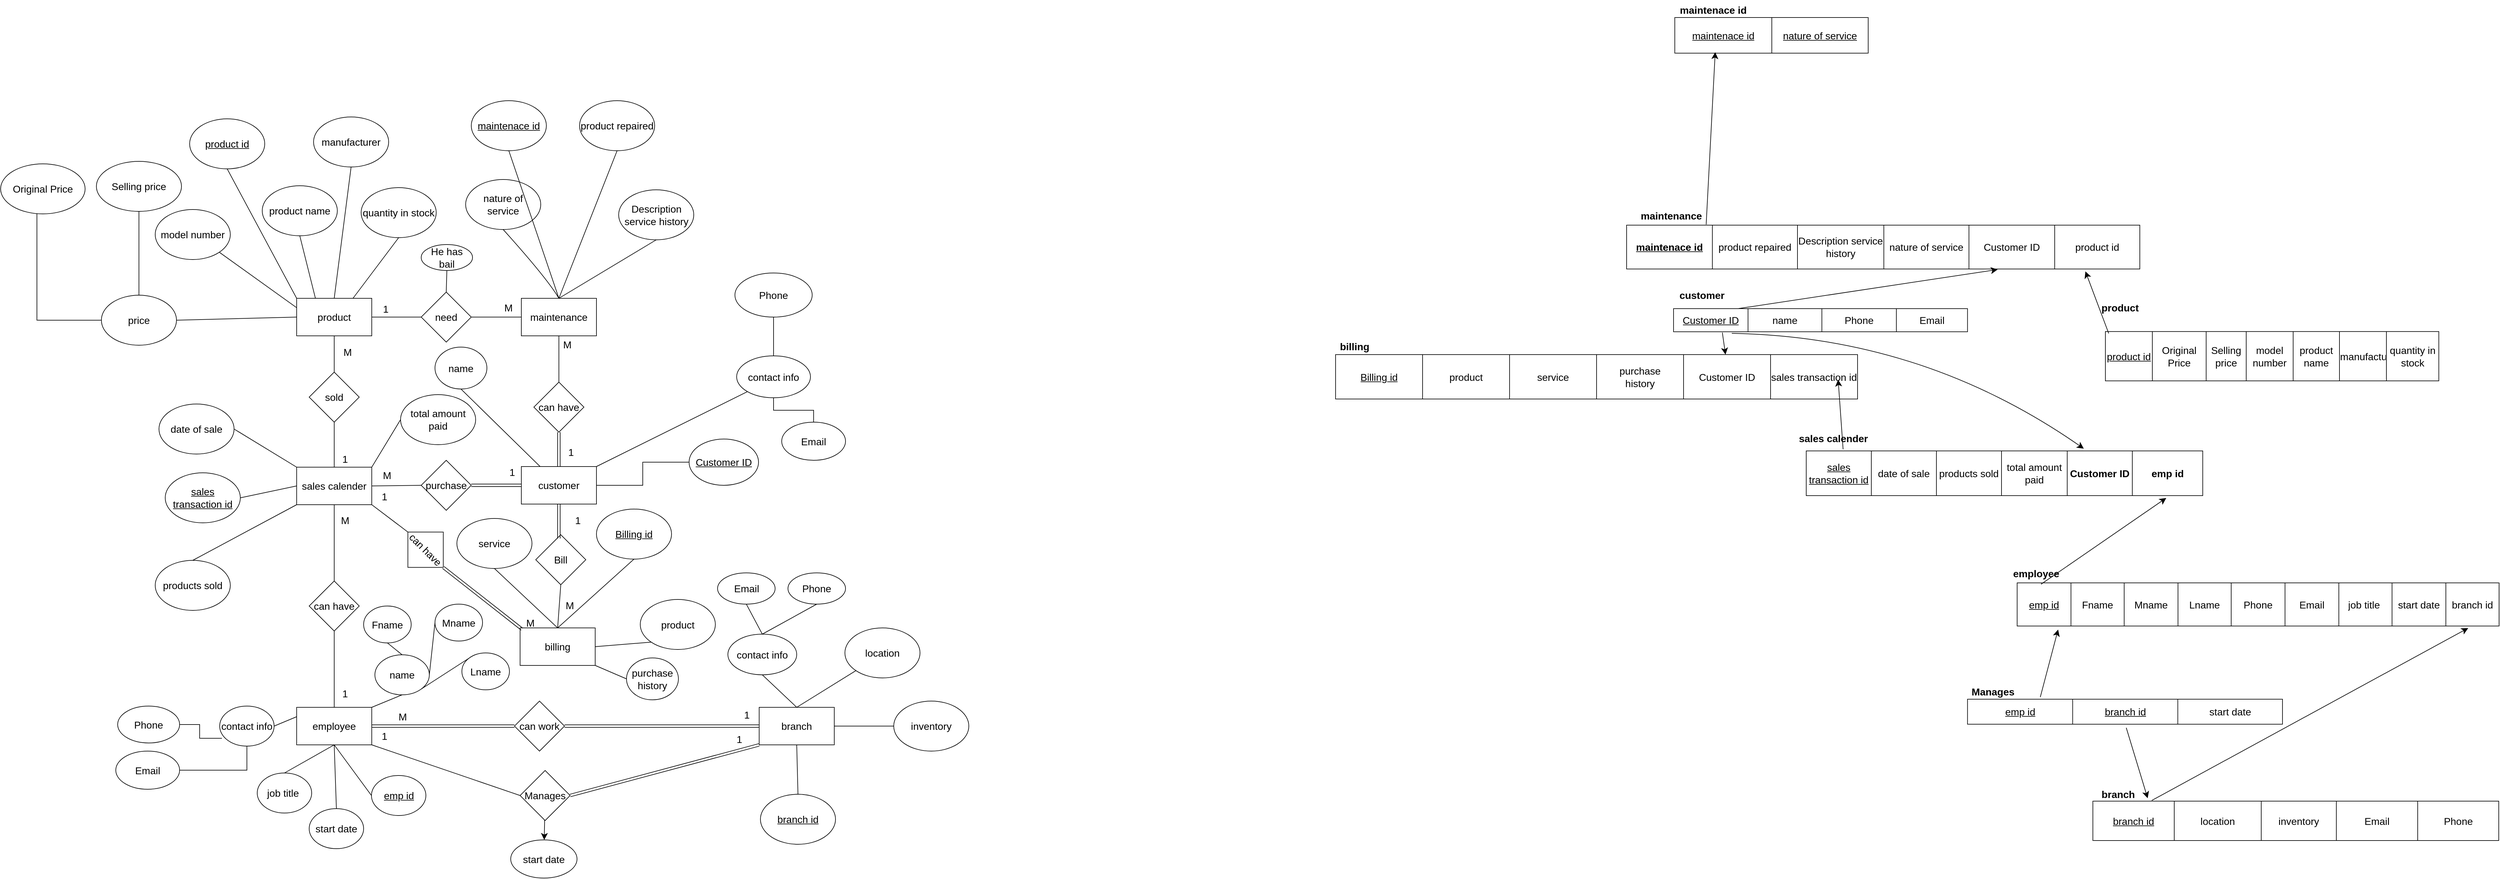 <mxfile version="21.3.2" type="github">
  <diagram name="Page-1" id="_14LEz57tPDZyepLyran">
    <mxGraphModel dx="3933" dy="1416" grid="0" gridSize="10" guides="1" tooltips="1" connect="1" arrows="1" fold="1" page="0" pageScale="1" pageWidth="827" pageHeight="1169" math="0" shadow="0">
      <root>
        <mxCell id="0" />
        <mxCell id="1" parent="0" />
        <mxCell id="wd9jZNYNMY0b6v13ebfj-4" value="product&lt;span data-lucid-content=&quot;{&amp;quot;t&amp;quot;:&amp;quot;product&amp;quot;,&amp;quot;m&amp;quot;:[{&amp;quot;s&amp;quot;:0,&amp;quot;n&amp;quot;:&amp;quot;a&amp;quot;,&amp;quot;v&amp;quot;:&amp;quot;center&amp;quot;},{&amp;quot;s&amp;quot;:0,&amp;quot;n&amp;quot;:&amp;quot;b&amp;quot;,&amp;quot;v&amp;quot;:true,&amp;quot;e&amp;quot;:7},{&amp;quot;s&amp;quot;:0,&amp;quot;n&amp;quot;:&amp;quot;c&amp;quot;,&amp;quot;v&amp;quot;:&amp;quot;#333333ff&amp;quot;,&amp;quot;e&amp;quot;:7},{&amp;quot;s&amp;quot;:0,&amp;quot;n&amp;quot;:&amp;quot;fc&amp;quot;,&amp;quot;v&amp;quot;:&amp;quot;Bold&amp;quot;,&amp;quot;e&amp;quot;:7},{&amp;quot;s&amp;quot;:0,&amp;quot;n&amp;quot;:&amp;quot;fid&amp;quot;,&amp;quot;v&amp;quot;:5,&amp;quot;e&amp;quot;:7},{&amp;quot;s&amp;quot;:0,&amp;quot;n&amp;quot;:&amp;quot;s&amp;quot;,&amp;quot;v&amp;quot;:22.222,&amp;quot;e&amp;quot;:7}]}&quot; data-lucid-type=&quot;application/vnd.lucid.text&quot;&gt;&lt;/span&gt;&lt;span data-lucid-content=&quot;{&amp;quot;t&amp;quot;:&amp;quot;product&amp;quot;,&amp;quot;m&amp;quot;:[{&amp;quot;s&amp;quot;:0,&amp;quot;n&amp;quot;:&amp;quot;a&amp;quot;,&amp;quot;v&amp;quot;:&amp;quot;center&amp;quot;},{&amp;quot;s&amp;quot;:0,&amp;quot;n&amp;quot;:&amp;quot;b&amp;quot;,&amp;quot;v&amp;quot;:true,&amp;quot;e&amp;quot;:7},{&amp;quot;s&amp;quot;:0,&amp;quot;n&amp;quot;:&amp;quot;c&amp;quot;,&amp;quot;v&amp;quot;:&amp;quot;#333333ff&amp;quot;,&amp;quot;e&amp;quot;:7},{&amp;quot;s&amp;quot;:0,&amp;quot;n&amp;quot;:&amp;quot;fc&amp;quot;,&amp;quot;v&amp;quot;:&amp;quot;Bold&amp;quot;,&amp;quot;e&amp;quot;:7},{&amp;quot;s&amp;quot;:0,&amp;quot;n&amp;quot;:&amp;quot;fid&amp;quot;,&amp;quot;v&amp;quot;:5,&amp;quot;e&amp;quot;:7},{&amp;quot;s&amp;quot;:0,&amp;quot;n&amp;quot;:&amp;quot;s&amp;quot;,&amp;quot;v&amp;quot;:22.222,&amp;quot;e&amp;quot;:7}]}&quot; data-lucid-type=&quot;application/vnd.lucid.text&quot;&gt;&lt;/span&gt;" style="rounded=0;whiteSpace=wrap;html=1;fontSize=16;" parent="1" vertex="1">
          <mxGeometry x="-906" y="814" width="120" height="60" as="geometry" />
        </mxCell>
        <mxCell id="4b2ayb3zrJnUfWm3g6P_-13" value="" style="edgeStyle=orthogonalEdgeStyle;rounded=0;orthogonalLoop=1;jettySize=auto;html=1;endArrow=none;endFill=0;" parent="1" source="wd9jZNYNMY0b6v13ebfj-5" target="4b2ayb3zrJnUfWm3g6P_-12" edge="1">
          <mxGeometry relative="1" as="geometry" />
        </mxCell>
        <mxCell id="wd9jZNYNMY0b6v13ebfj-5" value="customer" style="rounded=0;whiteSpace=wrap;html=1;fontSize=16;" parent="1" vertex="1">
          <mxGeometry x="-547" y="1083" width="120" height="60" as="geometry" />
        </mxCell>
        <mxCell id="wd9jZNYNMY0b6v13ebfj-6" value="employee" style="rounded=0;whiteSpace=wrap;html=1;fontSize=16;" parent="1" vertex="1">
          <mxGeometry x="-906" y="1468" width="120" height="60" as="geometry" />
        </mxCell>
        <mxCell id="wd9jZNYNMY0b6v13ebfj-7" value="branch" style="rounded=0;whiteSpace=wrap;html=1;fontSize=16;" parent="1" vertex="1">
          <mxGeometry x="-167" y="1468" width="120" height="60" as="geometry" />
        </mxCell>
        <mxCell id="wd9jZNYNMY0b6v13ebfj-8" value="billing" style="rounded=0;whiteSpace=wrap;html=1;fontSize=16;" parent="1" vertex="1">
          <mxGeometry x="-549" y="1341" width="120" height="60" as="geometry" />
        </mxCell>
        <mxCell id="wd9jZNYNMY0b6v13ebfj-9" value="sales calender" style="rounded=0;whiteSpace=wrap;html=1;fontSize=16;" parent="1" vertex="1">
          <mxGeometry x="-906" y="1084" width="120" height="60" as="geometry" />
        </mxCell>
        <mxCell id="wd9jZNYNMY0b6v13ebfj-10" value="maintenance" style="rounded=0;whiteSpace=wrap;html=1;fontSize=16;" parent="1" vertex="1">
          <mxGeometry x="-547" y="814" width="120" height="60" as="geometry" />
        </mxCell>
        <mxCell id="wd9jZNYNMY0b6v13ebfj-11" value="need" style="rhombus;whiteSpace=wrap;html=1;fontSize=16;" parent="1" vertex="1">
          <mxGeometry x="-707" y="804" width="80" height="80" as="geometry" />
        </mxCell>
        <mxCell id="wd9jZNYNMY0b6v13ebfj-12" value="sold" style="rhombus;whiteSpace=wrap;html=1;fontSize=16;" parent="1" vertex="1">
          <mxGeometry x="-886" y="932" width="80" height="80" as="geometry" />
        </mxCell>
        <mxCell id="wd9jZNYNMY0b6v13ebfj-13" value="Bill" style="rhombus;whiteSpace=wrap;html=1;fontSize=16;" parent="1" vertex="1">
          <mxGeometry x="-524" y="1192" width="80" height="80" as="geometry" />
        </mxCell>
        <mxCell id="wd9jZNYNMY0b6v13ebfj-14" value="can have" style="rhombus;whiteSpace=wrap;html=1;fontSize=16;" parent="1" vertex="1">
          <mxGeometry x="-886" y="1266" width="80" height="80" as="geometry" />
        </mxCell>
        <mxCell id="wd9jZNYNMY0b6v13ebfj-15" value="purchase" style="rhombus;whiteSpace=wrap;html=1;fontSize=16;" parent="1" vertex="1">
          <mxGeometry x="-707" y="1073" width="80" height="80" as="geometry" />
        </mxCell>
        <mxCell id="wd9jZNYNMY0b6v13ebfj-16" value="product name" style="ellipse;whiteSpace=wrap;html=1;fontSize=16;" parent="1" vertex="1">
          <mxGeometry x="-961" y="634" width="120" height="80" as="geometry" />
        </mxCell>
        <mxCell id="wd9jZNYNMY0b6v13ebfj-17" value="quantity in stock" style="ellipse;whiteSpace=wrap;html=1;fontSize=16;" parent="1" vertex="1">
          <mxGeometry x="-803" y="637" width="120" height="80" as="geometry" />
        </mxCell>
        <mxCell id="wd9jZNYNMY0b6v13ebfj-18" value="model number" style="ellipse;whiteSpace=wrap;html=1;fontSize=16;" parent="1" vertex="1">
          <mxGeometry x="-1132" y="672" width="120" height="80" as="geometry" />
        </mxCell>
        <mxCell id="4b2ayb3zrJnUfWm3g6P_-7" value="" style="edgeStyle=orthogonalEdgeStyle;rounded=0;orthogonalLoop=1;jettySize=auto;html=1;endArrow=none;endFill=0;" parent="1" source="wd9jZNYNMY0b6v13ebfj-19" target="4b2ayb3zrJnUfWm3g6P_-6" edge="1">
          <mxGeometry relative="1" as="geometry">
            <Array as="points">
              <mxPoint x="-1321" y="849" />
            </Array>
          </mxGeometry>
        </mxCell>
        <mxCell id="4b2ayb3zrJnUfWm3g6P_-9" value="" style="edgeStyle=orthogonalEdgeStyle;rounded=0;orthogonalLoop=1;jettySize=auto;html=1;endArrow=none;endFill=0;" parent="1" source="wd9jZNYNMY0b6v13ebfj-19" target="4b2ayb3zrJnUfWm3g6P_-8" edge="1">
          <mxGeometry relative="1" as="geometry" />
        </mxCell>
        <mxCell id="wd9jZNYNMY0b6v13ebfj-19" value="price" style="ellipse;whiteSpace=wrap;html=1;fontSize=16;" parent="1" vertex="1">
          <mxGeometry x="-1218" y="809" width="120" height="80" as="geometry" />
        </mxCell>
        <mxCell id="wd9jZNYNMY0b6v13ebfj-27" value="" style="endArrow=none;html=1;rounded=0;fontSize=12;startSize=8;endSize=8;curved=1;exitX=1;exitY=0.5;exitDx=0;exitDy=0;entryX=0;entryY=0.5;entryDx=0;entryDy=0;" parent="1" source="wd9jZNYNMY0b6v13ebfj-19" target="wd9jZNYNMY0b6v13ebfj-4" edge="1">
          <mxGeometry width="50" height="50" relative="1" as="geometry">
            <mxPoint x="-993" y="1005" as="sourcePoint" />
            <mxPoint x="-943" y="955" as="targetPoint" />
          </mxGeometry>
        </mxCell>
        <mxCell id="wd9jZNYNMY0b6v13ebfj-28" value="manufacturer" style="ellipse;whiteSpace=wrap;html=1;fontSize=16;" parent="1" vertex="1">
          <mxGeometry x="-879" y="524" width="120" height="80" as="geometry" />
        </mxCell>
        <mxCell id="wd9jZNYNMY0b6v13ebfj-29" value="&lt;u&gt;product id&lt;/u&gt;" style="ellipse;whiteSpace=wrap;html=1;fontSize=16;" parent="1" vertex="1">
          <mxGeometry x="-1077" y="527" width="120" height="80" as="geometry" />
        </mxCell>
        <mxCell id="wd9jZNYNMY0b6v13ebfj-30" value="" style="endArrow=none;html=1;rounded=0;fontSize=12;startSize=8;endSize=8;curved=1;entryX=1;entryY=1;entryDx=0;entryDy=0;exitX=0;exitY=0.25;exitDx=0;exitDy=0;" parent="1" source="wd9jZNYNMY0b6v13ebfj-4" target="wd9jZNYNMY0b6v13ebfj-18" edge="1">
          <mxGeometry width="50" height="50" relative="1" as="geometry">
            <mxPoint x="-1253" y="1288" as="sourcePoint" />
            <mxPoint x="-1203" y="1238" as="targetPoint" />
          </mxGeometry>
        </mxCell>
        <mxCell id="wd9jZNYNMY0b6v13ebfj-31" value="" style="endArrow=none;html=1;rounded=0;fontSize=12;startSize=8;endSize=8;curved=1;entryX=0.5;entryY=1;entryDx=0;entryDy=0;exitX=0.25;exitY=0;exitDx=0;exitDy=0;" parent="1" source="wd9jZNYNMY0b6v13ebfj-4" target="wd9jZNYNMY0b6v13ebfj-16" edge="1">
          <mxGeometry width="50" height="50" relative="1" as="geometry">
            <mxPoint x="-1025" y="1017" as="sourcePoint" />
            <mxPoint x="-975" y="967" as="targetPoint" />
          </mxGeometry>
        </mxCell>
        <mxCell id="wd9jZNYNMY0b6v13ebfj-32" value="" style="endArrow=none;html=1;rounded=0;fontSize=12;startSize=8;endSize=8;curved=1;entryX=0.5;entryY=1;entryDx=0;entryDy=0;exitX=0.5;exitY=0;exitDx=0;exitDy=0;" parent="1" source="wd9jZNYNMY0b6v13ebfj-4" target="wd9jZNYNMY0b6v13ebfj-28" edge="1">
          <mxGeometry width="50" height="50" relative="1" as="geometry">
            <mxPoint x="-866" y="824" as="sourcePoint" />
            <mxPoint x="-891" y="724" as="targetPoint" />
          </mxGeometry>
        </mxCell>
        <mxCell id="wd9jZNYNMY0b6v13ebfj-33" value="" style="endArrow=none;html=1;rounded=0;fontSize=12;startSize=8;endSize=8;curved=1;entryX=0.5;entryY=1;entryDx=0;entryDy=0;exitX=0.75;exitY=0;exitDx=0;exitDy=0;" parent="1" source="wd9jZNYNMY0b6v13ebfj-4" target="wd9jZNYNMY0b6v13ebfj-17" edge="1">
          <mxGeometry width="50" height="50" relative="1" as="geometry">
            <mxPoint x="-856" y="834" as="sourcePoint" />
            <mxPoint x="-881" y="734" as="targetPoint" />
          </mxGeometry>
        </mxCell>
        <mxCell id="wd9jZNYNMY0b6v13ebfj-34" value="" style="endArrow=none;html=1;rounded=0;fontSize=12;startSize=8;endSize=8;curved=1;entryX=0.5;entryY=1;entryDx=0;entryDy=0;exitX=0;exitY=0;exitDx=0;exitDy=0;" parent="1" source="wd9jZNYNMY0b6v13ebfj-4" target="wd9jZNYNMY0b6v13ebfj-29" edge="1">
          <mxGeometry width="50" height="50" relative="1" as="geometry">
            <mxPoint x="-836" y="824" as="sourcePoint" />
            <mxPoint x="-809" y="614" as="targetPoint" />
          </mxGeometry>
        </mxCell>
        <mxCell id="wd9jZNYNMY0b6v13ebfj-36" value="" style="endArrow=none;html=1;rounded=0;fontSize=12;startSize=8;endSize=8;curved=1;exitX=1;exitY=0.5;exitDx=0;exitDy=0;entryX=0;entryY=0.5;entryDx=0;entryDy=0;" parent="1" source="wd9jZNYNMY0b6v13ebfj-4" target="wd9jZNYNMY0b6v13ebfj-11" edge="1">
          <mxGeometry width="50" height="50" relative="1" as="geometry">
            <mxPoint x="-787" y="981" as="sourcePoint" />
            <mxPoint x="-737" y="931" as="targetPoint" />
          </mxGeometry>
        </mxCell>
        <mxCell id="wd9jZNYNMY0b6v13ebfj-37" value="" style="endArrow=none;html=1;rounded=0;fontSize=12;startSize=8;endSize=8;curved=1;exitX=1;exitY=0.5;exitDx=0;exitDy=0;entryX=0;entryY=0.5;entryDx=0;entryDy=0;" parent="1" source="wd9jZNYNMY0b6v13ebfj-11" target="wd9jZNYNMY0b6v13ebfj-10" edge="1">
          <mxGeometry width="50" height="50" relative="1" as="geometry">
            <mxPoint x="-686" y="977" as="sourcePoint" />
            <mxPoint x="-598" y="863" as="targetPoint" />
          </mxGeometry>
        </mxCell>
        <mxCell id="wd9jZNYNMY0b6v13ebfj-38" value="nature of service" style="ellipse;whiteSpace=wrap;html=1;fontSize=16;" parent="1" vertex="1">
          <mxGeometry x="-636" y="624" width="120" height="80" as="geometry" />
        </mxCell>
        <mxCell id="wd9jZNYNMY0b6v13ebfj-39" value="Description service history" style="ellipse;whiteSpace=wrap;html=1;fontSize=16;" parent="1" vertex="1">
          <mxGeometry x="-391.5" y="640.5" width="120" height="80" as="geometry" />
        </mxCell>
        <mxCell id="wd9jZNYNMY0b6v13ebfj-40" value="product repaired" style="ellipse;whiteSpace=wrap;html=1;fontSize=16;" parent="1" vertex="1">
          <mxGeometry x="-454" y="498" width="120" height="80" as="geometry" />
        </mxCell>
        <mxCell id="wd9jZNYNMY0b6v13ebfj-41" value="&lt;u&gt;maintenace id&lt;/u&gt;" style="ellipse;whiteSpace=wrap;html=1;fontSize=16;" parent="1" vertex="1">
          <mxGeometry x="-627" y="498" width="120" height="80" as="geometry" />
        </mxCell>
        <mxCell id="wd9jZNYNMY0b6v13ebfj-42" value="" style="endArrow=none;html=1;rounded=0;fontSize=12;startSize=8;endSize=8;curved=1;entryX=0.5;entryY=1;entryDx=0;entryDy=0;exitX=0.5;exitY=0;exitDx=0;exitDy=0;" parent="1" source="wd9jZNYNMY0b6v13ebfj-10" target="wd9jZNYNMY0b6v13ebfj-39" edge="1">
          <mxGeometry width="50" height="50" relative="1" as="geometry">
            <mxPoint x="-582" y="810" as="sourcePoint" />
            <mxPoint x="-532" y="760" as="targetPoint" />
          </mxGeometry>
        </mxCell>
        <mxCell id="wd9jZNYNMY0b6v13ebfj-43" value="" style="endArrow=none;html=1;rounded=0;fontSize=12;startSize=8;endSize=8;curved=1;entryX=0.5;entryY=1;entryDx=0;entryDy=0;exitX=0.5;exitY=0;exitDx=0;exitDy=0;" parent="1" source="wd9jZNYNMY0b6v13ebfj-10" target="wd9jZNYNMY0b6v13ebfj-40" edge="1">
          <mxGeometry width="50" height="50" relative="1" as="geometry">
            <mxPoint x="-572" y="820" as="sourcePoint" />
            <mxPoint x="-522" y="770" as="targetPoint" />
          </mxGeometry>
        </mxCell>
        <mxCell id="wd9jZNYNMY0b6v13ebfj-44" value="" style="endArrow=none;html=1;rounded=0;fontSize=12;startSize=8;endSize=8;curved=1;entryX=0.5;entryY=1;entryDx=0;entryDy=0;exitX=0.5;exitY=0;exitDx=0;exitDy=0;" parent="1" source="wd9jZNYNMY0b6v13ebfj-10" target="wd9jZNYNMY0b6v13ebfj-41" edge="1">
          <mxGeometry width="50" height="50" relative="1" as="geometry">
            <mxPoint x="-562" y="830" as="sourcePoint" />
            <mxPoint x="-512" y="780" as="targetPoint" />
          </mxGeometry>
        </mxCell>
        <mxCell id="wd9jZNYNMY0b6v13ebfj-45" value="" style="endArrow=none;html=1;rounded=0;fontSize=12;startSize=8;endSize=8;curved=1;entryX=0.5;entryY=1;entryDx=0;entryDy=0;exitX=0.5;exitY=0;exitDx=0;exitDy=0;" parent="1" source="wd9jZNYNMY0b6v13ebfj-10" target="wd9jZNYNMY0b6v13ebfj-38" edge="1">
          <mxGeometry width="50" height="50" relative="1" as="geometry">
            <mxPoint x="-552" y="840" as="sourcePoint" />
            <mxPoint x="-502" y="790" as="targetPoint" />
            <Array as="points">
              <mxPoint x="-505" y="783" />
            </Array>
          </mxGeometry>
        </mxCell>
        <mxCell id="wd9jZNYNMY0b6v13ebfj-47" value="" style="endArrow=none;html=1;rounded=0;fontSize=12;startSize=8;endSize=8;curved=1;entryX=0.5;entryY=1;entryDx=0;entryDy=0;exitX=0.5;exitY=0;exitDx=0;exitDy=0;" parent="1" source="wd9jZNYNMY0b6v13ebfj-12" target="wd9jZNYNMY0b6v13ebfj-4" edge="1">
          <mxGeometry width="50" height="50" relative="1" as="geometry">
            <mxPoint x="-846" y="944" as="sourcePoint" />
            <mxPoint x="-780" y="1235" as="targetPoint" />
          </mxGeometry>
        </mxCell>
        <mxCell id="wd9jZNYNMY0b6v13ebfj-48" value="" style="endArrow=none;html=1;rounded=0;fontSize=12;startSize=8;endSize=8;curved=1;entryX=0.5;entryY=1;entryDx=0;entryDy=0;exitX=0.5;exitY=0;exitDx=0;exitDy=0;" parent="1" source="wd9jZNYNMY0b6v13ebfj-9" target="wd9jZNYNMY0b6v13ebfj-12" edge="1">
          <mxGeometry width="50" height="50" relative="1" as="geometry">
            <mxPoint x="-923" y="1264" as="sourcePoint" />
            <mxPoint x="-873" y="1214" as="targetPoint" />
          </mxGeometry>
        </mxCell>
        <mxCell id="wd9jZNYNMY0b6v13ebfj-49" value="date of sale" style="ellipse;whiteSpace=wrap;html=1;fontSize=16;" parent="1" vertex="1">
          <mxGeometry x="-1126" y="983" width="120" height="80" as="geometry" />
        </mxCell>
        <mxCell id="wd9jZNYNMY0b6v13ebfj-50" value="total amount paid" style="ellipse;whiteSpace=wrap;html=1;fontSize=16;" parent="1" vertex="1">
          <mxGeometry x="-740" y="968" width="120" height="80" as="geometry" />
        </mxCell>
        <mxCell id="wd9jZNYNMY0b6v13ebfj-51" value="products sold" style="ellipse;whiteSpace=wrap;html=1;fontSize=16;" parent="1" vertex="1">
          <mxGeometry x="-1132" y="1233" width="120" height="80" as="geometry" />
        </mxCell>
        <mxCell id="wd9jZNYNMY0b6v13ebfj-52" value="&lt;u&gt;sales transaction id&lt;/u&gt;" style="ellipse;whiteSpace=wrap;html=1;fontSize=16;" parent="1" vertex="1">
          <mxGeometry x="-1116" y="1093" width="120" height="80" as="geometry" />
        </mxCell>
        <mxCell id="wd9jZNYNMY0b6v13ebfj-55" value="" style="endArrow=none;html=1;rounded=0;fontSize=12;startSize=8;endSize=8;curved=1;exitX=1;exitY=0.5;exitDx=0;exitDy=0;entryX=0;entryY=0;entryDx=0;entryDy=0;" parent="1" source="wd9jZNYNMY0b6v13ebfj-49" target="wd9jZNYNMY0b6v13ebfj-9" edge="1">
          <mxGeometry width="50" height="50" relative="1" as="geometry">
            <mxPoint x="-962" y="1074" as="sourcePoint" />
            <mxPoint x="-912" y="1024" as="targetPoint" />
          </mxGeometry>
        </mxCell>
        <mxCell id="wd9jZNYNMY0b6v13ebfj-56" value="" style="endArrow=none;html=1;rounded=0;fontSize=12;startSize=8;endSize=8;curved=1;entryX=1;entryY=0.5;entryDx=0;entryDy=0;exitX=0;exitY=0.5;exitDx=0;exitDy=0;" parent="1" source="wd9jZNYNMY0b6v13ebfj-9" target="wd9jZNYNMY0b6v13ebfj-52" edge="1">
          <mxGeometry width="50" height="50" relative="1" as="geometry">
            <mxPoint x="-1165" y="1298" as="sourcePoint" />
            <mxPoint x="-1115" y="1248" as="targetPoint" />
          </mxGeometry>
        </mxCell>
        <mxCell id="wd9jZNYNMY0b6v13ebfj-59" value="" style="endArrow=none;html=1;rounded=0;fontSize=12;startSize=8;endSize=8;curved=1;exitX=0;exitY=1;exitDx=0;exitDy=0;entryX=0.5;entryY=0;entryDx=0;entryDy=0;" parent="1" source="wd9jZNYNMY0b6v13ebfj-9" target="wd9jZNYNMY0b6v13ebfj-51" edge="1">
          <mxGeometry width="50" height="50" relative="1" as="geometry">
            <mxPoint x="-765" y="1189" as="sourcePoint" />
            <mxPoint x="-715" y="1139" as="targetPoint" />
          </mxGeometry>
        </mxCell>
        <mxCell id="wd9jZNYNMY0b6v13ebfj-60" value="" style="endArrow=none;html=1;rounded=0;fontSize=12;startSize=8;endSize=8;curved=1;exitX=0;exitY=0.5;exitDx=0;exitDy=0;entryX=1;entryY=0;entryDx=0;entryDy=0;" parent="1" source="wd9jZNYNMY0b6v13ebfj-50" target="wd9jZNYNMY0b6v13ebfj-9" edge="1">
          <mxGeometry width="50" height="50" relative="1" as="geometry">
            <mxPoint x="-776" y="1154" as="sourcePoint" />
            <mxPoint x="-749" y="1208" as="targetPoint" />
          </mxGeometry>
        </mxCell>
        <mxCell id="wd9jZNYNMY0b6v13ebfj-61" value="" style="endArrow=none;html=1;rounded=0;fontSize=12;startSize=8;endSize=8;curved=1;exitX=1;exitY=0.5;exitDx=0;exitDy=0;entryX=0;entryY=0.5;entryDx=0;entryDy=0;" parent="1" source="wd9jZNYNMY0b6v13ebfj-9" target="wd9jZNYNMY0b6v13ebfj-15" edge="1">
          <mxGeometry width="50" height="50" relative="1" as="geometry">
            <mxPoint x="-730" y="1130" as="sourcePoint" />
            <mxPoint x="-680" y="1080" as="targetPoint" />
          </mxGeometry>
        </mxCell>
        <mxCell id="wd9jZNYNMY0b6v13ebfj-63" value="name" style="ellipse;whiteSpace=wrap;html=1;fontSize=16;" parent="1" vertex="1">
          <mxGeometry x="-685" y="892" width="83" height="67" as="geometry" />
        </mxCell>
        <mxCell id="4b2ayb3zrJnUfWm3g6P_-2" value="" style="edgeStyle=orthogonalEdgeStyle;rounded=0;orthogonalLoop=1;jettySize=auto;html=1;endArrow=none;endFill=0;" parent="1" source="wd9jZNYNMY0b6v13ebfj-65" target="4b2ayb3zrJnUfWm3g6P_-1" edge="1">
          <mxGeometry relative="1" as="geometry" />
        </mxCell>
        <mxCell id="4b2ayb3zrJnUfWm3g6P_-4" value="" style="edgeStyle=orthogonalEdgeStyle;rounded=0;orthogonalLoop=1;jettySize=auto;html=1;endArrow=none;endFill=0;" parent="1" source="wd9jZNYNMY0b6v13ebfj-65" target="4b2ayb3zrJnUfWm3g6P_-3" edge="1">
          <mxGeometry relative="1" as="geometry" />
        </mxCell>
        <mxCell id="wd9jZNYNMY0b6v13ebfj-65" value="contact info" style="ellipse;whiteSpace=wrap;html=1;fontSize=16;" parent="1" vertex="1">
          <mxGeometry x="-203" y="906" width="118" height="67" as="geometry" />
        </mxCell>
        <mxCell id="wd9jZNYNMY0b6v13ebfj-66" value="purchase&lt;br&gt;history" style="ellipse;whiteSpace=wrap;html=1;fontSize=16;" parent="1" vertex="1">
          <mxGeometry x="-379" y="1389" width="83" height="67" as="geometry" />
        </mxCell>
        <mxCell id="wd9jZNYNMY0b6v13ebfj-67" value="" style="endArrow=none;html=1;rounded=0;fontSize=12;startSize=8;endSize=8;curved=1;entryX=0.5;entryY=1;entryDx=0;entryDy=0;exitX=0.25;exitY=0;exitDx=0;exitDy=0;" parent="1" source="wd9jZNYNMY0b6v13ebfj-5" target="wd9jZNYNMY0b6v13ebfj-63" edge="1">
          <mxGeometry width="50" height="50" relative="1" as="geometry">
            <mxPoint x="-570" y="1260" as="sourcePoint" />
            <mxPoint x="-520" y="1210" as="targetPoint" />
          </mxGeometry>
        </mxCell>
        <mxCell id="wd9jZNYNMY0b6v13ebfj-68" value="" style="endArrow=none;html=1;rounded=0;fontSize=12;startSize=8;endSize=8;curved=1;entryX=0;entryY=1;entryDx=0;entryDy=0;exitX=1;exitY=0;exitDx=0;exitDy=0;" parent="1" source="wd9jZNYNMY0b6v13ebfj-5" target="wd9jZNYNMY0b6v13ebfj-65" edge="1">
          <mxGeometry width="50" height="50" relative="1" as="geometry">
            <mxPoint x="-457" y="1289" as="sourcePoint" />
            <mxPoint x="-407" y="1239" as="targetPoint" />
          </mxGeometry>
        </mxCell>
        <mxCell id="wd9jZNYNMY0b6v13ebfj-71" value="" style="endArrow=none;html=1;rounded=0;fontSize=12;startSize=8;endSize=8;curved=1;entryX=0;entryY=0.5;entryDx=0;entryDy=0;exitX=1;exitY=1;exitDx=0;exitDy=0;" parent="1" source="wd9jZNYNMY0b6v13ebfj-8" target="wd9jZNYNMY0b6v13ebfj-66" edge="1">
          <mxGeometry width="50" height="50" relative="1" as="geometry">
            <mxPoint x="-477" y="1093" as="sourcePoint" />
            <mxPoint x="-353" y="1066" as="targetPoint" />
          </mxGeometry>
        </mxCell>
        <mxCell id="wd9jZNYNMY0b6v13ebfj-74" value="" style="endArrow=none;html=1;rounded=0;fontSize=12;startSize=8;endSize=8;curved=1;exitX=0.5;exitY=1;exitDx=0;exitDy=0;entryX=0.5;entryY=0;entryDx=0;entryDy=0;" parent="1" source="wd9jZNYNMY0b6v13ebfj-13" target="wd9jZNYNMY0b6v13ebfj-8" edge="1">
          <mxGeometry width="50" height="50" relative="1" as="geometry">
            <mxPoint x="-276" y="1280" as="sourcePoint" />
            <mxPoint x="-484" y="1336" as="targetPoint" />
          </mxGeometry>
        </mxCell>
        <mxCell id="wd9jZNYNMY0b6v13ebfj-75" value="service" style="ellipse;whiteSpace=wrap;html=1;fontSize=16;" parent="1" vertex="1">
          <mxGeometry x="-650" y="1166" width="120" height="80" as="geometry" />
        </mxCell>
        <mxCell id="wd9jZNYNMY0b6v13ebfj-76" value="&lt;u&gt;Billing id&lt;/u&gt;" style="ellipse;whiteSpace=wrap;html=1;fontSize=16;" parent="1" vertex="1">
          <mxGeometry x="-427" y="1151" width="120" height="80" as="geometry" />
        </mxCell>
        <mxCell id="wd9jZNYNMY0b6v13ebfj-79" value="product" style="ellipse;whiteSpace=wrap;html=1;fontSize=16;" parent="1" vertex="1">
          <mxGeometry x="-357" y="1295.5" width="120" height="80" as="geometry" />
        </mxCell>
        <mxCell id="wd9jZNYNMY0b6v13ebfj-82" style="edgeStyle=none;curved=1;rounded=0;orthogonalLoop=1;jettySize=auto;html=1;exitX=1;exitY=0;exitDx=0;exitDy=0;fontSize=12;startSize=8;endSize=8;" parent="1" edge="1">
          <mxGeometry relative="1" as="geometry">
            <mxPoint x="-83.574" y="1298.716" as="sourcePoint" />
            <mxPoint x="-83.206" y="1298.963" as="targetPoint" />
          </mxGeometry>
        </mxCell>
        <mxCell id="wd9jZNYNMY0b6v13ebfj-83" value="" style="endArrow=none;html=1;rounded=0;fontSize=12;startSize=8;endSize=8;curved=1;entryX=0.5;entryY=1;entryDx=0;entryDy=0;exitX=0.5;exitY=0;exitDx=0;exitDy=0;" parent="1" source="wd9jZNYNMY0b6v13ebfj-8" target="wd9jZNYNMY0b6v13ebfj-76" edge="1">
          <mxGeometry width="50" height="50" relative="1" as="geometry">
            <mxPoint x="-53" y="1063" as="sourcePoint" />
            <mxPoint x="-3" y="1013" as="targetPoint" />
          </mxGeometry>
        </mxCell>
        <mxCell id="wd9jZNYNMY0b6v13ebfj-84" value="" style="endArrow=none;html=1;rounded=0;fontSize=12;startSize=8;endSize=8;curved=1;entryX=0.5;entryY=1;entryDx=0;entryDy=0;exitX=0.5;exitY=0;exitDx=0;exitDy=0;" parent="1" source="wd9jZNYNMY0b6v13ebfj-8" target="wd9jZNYNMY0b6v13ebfj-75" edge="1">
          <mxGeometry width="50" height="50" relative="1" as="geometry">
            <mxPoint x="-53" y="1041" as="sourcePoint" />
            <mxPoint x="-3" y="991" as="targetPoint" />
          </mxGeometry>
        </mxCell>
        <mxCell id="wd9jZNYNMY0b6v13ebfj-86" value="" style="endArrow=none;html=1;rounded=0;fontSize=12;startSize=8;endSize=8;curved=1;entryX=0;entryY=1;entryDx=0;entryDy=0;exitX=1;exitY=0.5;exitDx=0;exitDy=0;" parent="1" source="wd9jZNYNMY0b6v13ebfj-8" target="wd9jZNYNMY0b6v13ebfj-79" edge="1">
          <mxGeometry width="50" height="50" relative="1" as="geometry">
            <mxPoint x="11" y="1130" as="sourcePoint" />
            <mxPoint x="61" y="1080" as="targetPoint" />
          </mxGeometry>
        </mxCell>
        <mxCell id="wd9jZNYNMY0b6v13ebfj-90" value="" style="endArrow=none;html=1;rounded=0;fontSize=12;startSize=8;endSize=8;curved=1;entryX=0.5;entryY=1;entryDx=0;entryDy=0;exitX=0.5;exitY=0;exitDx=0;exitDy=0;" parent="1" source="wd9jZNYNMY0b6v13ebfj-14" target="wd9jZNYNMY0b6v13ebfj-9" edge="1">
          <mxGeometry width="50" height="50" relative="1" as="geometry">
            <mxPoint x="-722" y="1375" as="sourcePoint" />
            <mxPoint x="-672" y="1325" as="targetPoint" />
          </mxGeometry>
        </mxCell>
        <mxCell id="wd9jZNYNMY0b6v13ebfj-91" value="" style="endArrow=none;html=1;rounded=0;fontSize=12;startSize=8;endSize=8;curved=1;entryX=0.5;entryY=1;entryDx=0;entryDy=0;exitX=0.5;exitY=0;exitDx=0;exitDy=0;" parent="1" source="wd9jZNYNMY0b6v13ebfj-6" target="wd9jZNYNMY0b6v13ebfj-14" edge="1">
          <mxGeometry width="50" height="50" relative="1" as="geometry">
            <mxPoint x="-878" y="1426" as="sourcePoint" />
            <mxPoint x="-828" y="1376" as="targetPoint" />
          </mxGeometry>
        </mxCell>
        <mxCell id="wd9jZNYNMY0b6v13ebfj-92" value="start date" style="ellipse;whiteSpace=wrap;html=1;fontSize=16;" parent="1" vertex="1">
          <mxGeometry x="-886" y="1630" width="87" height="64" as="geometry" />
        </mxCell>
        <mxCell id="wd9jZNYNMY0b6v13ebfj-93" value="&lt;u&gt;emp id&lt;/u&gt;" style="ellipse;whiteSpace=wrap;html=1;fontSize=16;" parent="1" vertex="1">
          <mxGeometry x="-786.5" y="1577" width="87" height="64" as="geometry" />
        </mxCell>
        <mxCell id="wd9jZNYNMY0b6v13ebfj-94" value="job title&amp;nbsp;" style="ellipse;whiteSpace=wrap;html=1;fontSize=16;" parent="1" vertex="1">
          <mxGeometry x="-969" y="1573" width="87" height="64" as="geometry" />
        </mxCell>
        <mxCell id="wd9jZNYNMY0b6v13ebfj-95" value="contact info" style="ellipse;whiteSpace=wrap;html=1;fontSize=16;" parent="1" vertex="1">
          <mxGeometry x="-1029" y="1466" width="87" height="64" as="geometry" />
        </mxCell>
        <mxCell id="wd9jZNYNMY0b6v13ebfj-96" value="name" style="ellipse;whiteSpace=wrap;html=1;fontSize=16;" parent="1" vertex="1">
          <mxGeometry x="-781" y="1384" width="87" height="64" as="geometry" />
        </mxCell>
        <mxCell id="wd9jZNYNMY0b6v13ebfj-97" value="" style="endArrow=none;html=1;rounded=0;fontSize=12;startSize=8;endSize=8;curved=1;entryX=0.5;entryY=1;entryDx=0;entryDy=0;exitX=0.5;exitY=0;exitDx=0;exitDy=0;" parent="1" source="wd9jZNYNMY0b6v13ebfj-94" target="wd9jZNYNMY0b6v13ebfj-6" edge="1">
          <mxGeometry width="50" height="50" relative="1" as="geometry">
            <mxPoint x="-867" y="1612" as="sourcePoint" />
            <mxPoint x="-817" y="1562" as="targetPoint" />
          </mxGeometry>
        </mxCell>
        <mxCell id="wd9jZNYNMY0b6v13ebfj-98" value="" style="endArrow=none;html=1;rounded=0;fontSize=12;startSize=8;endSize=8;curved=1;entryX=0.5;entryY=1;entryDx=0;entryDy=0;exitX=0.5;exitY=0;exitDx=0;exitDy=0;" parent="1" source="wd9jZNYNMY0b6v13ebfj-92" target="wd9jZNYNMY0b6v13ebfj-6" edge="1">
          <mxGeometry width="50" height="50" relative="1" as="geometry">
            <mxPoint x="-666" y="1649" as="sourcePoint" />
            <mxPoint x="-616" y="1599" as="targetPoint" />
          </mxGeometry>
        </mxCell>
        <mxCell id="wd9jZNYNMY0b6v13ebfj-99" value="" style="endArrow=none;html=1;rounded=0;fontSize=12;startSize=8;endSize=8;curved=1;exitX=0.5;exitY=1;exitDx=0;exitDy=0;entryX=0;entryY=0.5;entryDx=0;entryDy=0;" parent="1" source="wd9jZNYNMY0b6v13ebfj-6" target="wd9jZNYNMY0b6v13ebfj-93" edge="1">
          <mxGeometry width="50" height="50" relative="1" as="geometry">
            <mxPoint x="-625" y="1589" as="sourcePoint" />
            <mxPoint x="-575" y="1539" as="targetPoint" />
          </mxGeometry>
        </mxCell>
        <mxCell id="wd9jZNYNMY0b6v13ebfj-100" value="" style="endArrow=none;html=1;rounded=0;fontSize=12;startSize=8;endSize=8;curved=1;exitX=1;exitY=0;exitDx=0;exitDy=0;entryX=0.5;entryY=1;entryDx=0;entryDy=0;" parent="1" source="wd9jZNYNMY0b6v13ebfj-6" target="wd9jZNYNMY0b6v13ebfj-96" edge="1">
          <mxGeometry width="50" height="50" relative="1" as="geometry">
            <mxPoint x="-613" y="1517" as="sourcePoint" />
            <mxPoint x="-563" y="1467" as="targetPoint" />
          </mxGeometry>
        </mxCell>
        <mxCell id="wd9jZNYNMY0b6v13ebfj-101" value="" style="endArrow=none;html=1;rounded=0;fontSize=12;startSize=8;endSize=8;curved=1;exitX=1;exitY=0.5;exitDx=0;exitDy=0;entryX=0;entryY=0.25;entryDx=0;entryDy=0;" parent="1" source="wd9jZNYNMY0b6v13ebfj-95" target="wd9jZNYNMY0b6v13ebfj-6" edge="1">
          <mxGeometry width="50" height="50" relative="1" as="geometry">
            <mxPoint x="-942" y="1453" as="sourcePoint" />
            <mxPoint x="-892" y="1403" as="targetPoint" />
          </mxGeometry>
        </mxCell>
        <mxCell id="wd9jZNYNMY0b6v13ebfj-102" value="Mname" style="ellipse;whiteSpace=wrap;html=1;fontSize=16;" parent="1" vertex="1">
          <mxGeometry x="-685" y="1303" width="76" height="59" as="geometry" />
        </mxCell>
        <mxCell id="wd9jZNYNMY0b6v13ebfj-103" value="Fname" style="ellipse;whiteSpace=wrap;html=1;fontSize=16;" parent="1" vertex="1">
          <mxGeometry x="-799" y="1306" width="76" height="59" as="geometry" />
        </mxCell>
        <mxCell id="wd9jZNYNMY0b6v13ebfj-104" value="Lname" style="ellipse;whiteSpace=wrap;html=1;fontSize=16;" parent="1" vertex="1">
          <mxGeometry x="-642" y="1381" width="76" height="59" as="geometry" />
        </mxCell>
        <mxCell id="wd9jZNYNMY0b6v13ebfj-105" value="" style="endArrow=none;html=1;rounded=0;fontSize=12;startSize=8;endSize=8;curved=1;entryX=0.5;entryY=1;entryDx=0;entryDy=0;exitX=0.5;exitY=0;exitDx=0;exitDy=0;" parent="1" source="wd9jZNYNMY0b6v13ebfj-96" target="wd9jZNYNMY0b6v13ebfj-103" edge="1">
          <mxGeometry width="50" height="50" relative="1" as="geometry">
            <mxPoint x="-797" y="1442" as="sourcePoint" />
            <mxPoint x="-747" y="1392" as="targetPoint" />
          </mxGeometry>
        </mxCell>
        <mxCell id="wd9jZNYNMY0b6v13ebfj-106" value="" style="endArrow=none;html=1;rounded=0;fontSize=12;startSize=8;endSize=8;curved=1;exitX=1;exitY=0.5;exitDx=0;exitDy=0;entryX=0;entryY=0.5;entryDx=0;entryDy=0;" parent="1" source="wd9jZNYNMY0b6v13ebfj-96" target="wd9jZNYNMY0b6v13ebfj-102" edge="1">
          <mxGeometry width="50" height="50" relative="1" as="geometry">
            <mxPoint x="-593" y="1436" as="sourcePoint" />
            <mxPoint x="-543" y="1386" as="targetPoint" />
          </mxGeometry>
        </mxCell>
        <mxCell id="wd9jZNYNMY0b6v13ebfj-107" value="" style="endArrow=none;html=1;rounded=0;fontSize=12;startSize=8;endSize=8;curved=1;exitX=1;exitY=1;exitDx=0;exitDy=0;entryX=0;entryY=0;entryDx=0;entryDy=0;" parent="1" source="wd9jZNYNMY0b6v13ebfj-96" target="wd9jZNYNMY0b6v13ebfj-104" edge="1">
          <mxGeometry width="50" height="50" relative="1" as="geometry">
            <mxPoint x="-551" y="1692" as="sourcePoint" />
            <mxPoint x="-501" y="1642" as="targetPoint" />
          </mxGeometry>
        </mxCell>
        <mxCell id="wd9jZNYNMY0b6v13ebfj-110" style="edgeStyle=none;curved=1;rounded=0;orthogonalLoop=1;jettySize=auto;html=1;exitX=1;exitY=0;exitDx=0;exitDy=0;fontSize=12;startSize=8;endSize=8;" parent="1" edge="1">
          <mxGeometry relative="1" as="geometry">
            <mxPoint x="-639.5" y="1495" as="sourcePoint" />
            <mxPoint x="-639.5" y="1495" as="targetPoint" />
          </mxGeometry>
        </mxCell>
        <mxCell id="wd9jZNYNMY0b6v13ebfj-113" value="can work" style="rhombus;whiteSpace=wrap;html=1;fontSize=16;" parent="1" vertex="1">
          <mxGeometry x="-558" y="1458" width="80" height="80" as="geometry" />
        </mxCell>
        <mxCell id="wd9jZNYNMY0b6v13ebfj-116" value="contact info" style="ellipse;whiteSpace=wrap;html=1;fontSize=16;" parent="1" vertex="1">
          <mxGeometry x="-217" y="1351" width="110" height="65" as="geometry" />
        </mxCell>
        <mxCell id="wd9jZNYNMY0b6v13ebfj-117" value="location" style="ellipse;whiteSpace=wrap;html=1;fontSize=16;" parent="1" vertex="1">
          <mxGeometry x="-30" y="1341" width="120" height="80" as="geometry" />
        </mxCell>
        <mxCell id="wd9jZNYNMY0b6v13ebfj-118" value="inventory" style="ellipse;whiteSpace=wrap;html=1;fontSize=16;" parent="1" vertex="1">
          <mxGeometry x="48" y="1458" width="120" height="80" as="geometry" />
        </mxCell>
        <mxCell id="wd9jZNYNMY0b6v13ebfj-119" value="&lt;u&gt;branch id&lt;/u&gt;" style="ellipse;whiteSpace=wrap;html=1;fontSize=16;" parent="1" vertex="1">
          <mxGeometry x="-165" y="1607" width="120" height="80" as="geometry" />
        </mxCell>
        <mxCell id="wd9jZNYNMY0b6v13ebfj-120" value="" style="endArrow=none;html=1;rounded=0;fontSize=12;startSize=8;endSize=8;curved=1;entryX=0.5;entryY=1;entryDx=0;entryDy=0;exitX=0.5;exitY=0;exitDx=0;exitDy=0;" parent="1" source="wd9jZNYNMY0b6v13ebfj-7" target="wd9jZNYNMY0b6v13ebfj-116" edge="1">
          <mxGeometry width="50" height="50" relative="1" as="geometry">
            <mxPoint x="-124" y="1485" as="sourcePoint" />
            <mxPoint x="-74" y="1435" as="targetPoint" />
          </mxGeometry>
        </mxCell>
        <mxCell id="wd9jZNYNMY0b6v13ebfj-121" value="" style="endArrow=none;html=1;rounded=0;fontSize=12;startSize=8;endSize=8;curved=1;entryX=0;entryY=1;entryDx=0;entryDy=0;exitX=0.5;exitY=0;exitDx=0;exitDy=0;" parent="1" source="wd9jZNYNMY0b6v13ebfj-7" target="wd9jZNYNMY0b6v13ebfj-117" edge="1">
          <mxGeometry width="50" height="50" relative="1" as="geometry">
            <mxPoint x="-193" y="1628" as="sourcePoint" />
            <mxPoint x="-143" y="1578" as="targetPoint" />
          </mxGeometry>
        </mxCell>
        <mxCell id="wd9jZNYNMY0b6v13ebfj-122" value="" style="endArrow=none;html=1;rounded=0;fontSize=12;startSize=8;endSize=8;curved=1;entryX=0;entryY=0.5;entryDx=0;entryDy=0;exitX=1;exitY=0.5;exitDx=0;exitDy=0;" parent="1" source="wd9jZNYNMY0b6v13ebfj-7" target="wd9jZNYNMY0b6v13ebfj-118" edge="1">
          <mxGeometry width="50" height="50" relative="1" as="geometry">
            <mxPoint x="-90" y="1637" as="sourcePoint" />
            <mxPoint x="-40" y="1587" as="targetPoint" />
          </mxGeometry>
        </mxCell>
        <mxCell id="wd9jZNYNMY0b6v13ebfj-123" value="" style="endArrow=none;html=1;rounded=0;fontSize=12;startSize=8;endSize=8;curved=1;entryX=0.5;entryY=0;entryDx=0;entryDy=0;exitX=0.5;exitY=1;exitDx=0;exitDy=0;" parent="1" source="wd9jZNYNMY0b6v13ebfj-7" target="wd9jZNYNMY0b6v13ebfj-119" edge="1">
          <mxGeometry width="50" height="50" relative="1" as="geometry">
            <mxPoint x="-418" y="1674" as="sourcePoint" />
            <mxPoint x="-368" y="1624" as="targetPoint" />
          </mxGeometry>
        </mxCell>
        <mxCell id="wd9jZNYNMY0b6v13ebfj-130" value="1" style="text;html=1;align=center;verticalAlign=middle;resizable=0;points=[];autosize=1;strokeColor=none;fillColor=none;fontSize=16;" parent="1" vertex="1">
          <mxGeometry x="-778" y="815" width="27" height="31" as="geometry" />
        </mxCell>
        <mxCell id="wd9jZNYNMY0b6v13ebfj-131" value="M" style="text;html=1;align=center;verticalAlign=middle;resizable=0;points=[];autosize=1;strokeColor=none;fillColor=none;fontSize=16;" parent="1" vertex="1">
          <mxGeometry x="-584" y="813" width="31" height="31" as="geometry" />
        </mxCell>
        <mxCell id="wd9jZNYNMY0b6v13ebfj-132" value="" style="endArrow=classic;startArrow=classic;html=1;rounded=0;fontSize=12;curved=1;exitX=1;exitY=0.5;exitDx=0;exitDy=0;entryX=0;entryY=0.5;entryDx=0;entryDy=0;shape=link;" parent="1" source="wd9jZNYNMY0b6v13ebfj-15" target="wd9jZNYNMY0b6v13ebfj-5" edge="1">
          <mxGeometry width="50" height="50" relative="1" as="geometry">
            <mxPoint x="-622" y="1155" as="sourcePoint" />
            <mxPoint x="-572" y="1105" as="targetPoint" />
          </mxGeometry>
        </mxCell>
        <mxCell id="wd9jZNYNMY0b6v13ebfj-133" value="" style="endArrow=classic;startArrow=classic;html=1;rounded=0;fontSize=12;curved=1;exitX=0.5;exitY=1;exitDx=0;exitDy=0;shape=link;" parent="1" source="wd9jZNYNMY0b6v13ebfj-5" edge="1">
          <mxGeometry width="50" height="50" relative="1" as="geometry">
            <mxPoint x="-410" y="1214" as="sourcePoint" />
            <mxPoint x="-487" y="1198" as="targetPoint" />
          </mxGeometry>
        </mxCell>
        <mxCell id="wd9jZNYNMY0b6v13ebfj-134" value="M" style="text;html=1;align=center;verticalAlign=middle;resizable=0;points=[];autosize=1;strokeColor=none;fillColor=none;fontSize=16;" parent="1" vertex="1">
          <mxGeometry x="-778" y="1081" width="31" height="31" as="geometry" />
        </mxCell>
        <mxCell id="wd9jZNYNMY0b6v13ebfj-136" value="1" style="text;html=1;align=center;verticalAlign=middle;resizable=0;points=[];autosize=1;strokeColor=none;fillColor=none;fontSize=16;" parent="1" vertex="1">
          <mxGeometry x="-576" y="1076" width="27" height="31" as="geometry" />
        </mxCell>
        <mxCell id="wd9jZNYNMY0b6v13ebfj-137" value="1" style="text;html=1;align=center;verticalAlign=middle;resizable=0;points=[];autosize=1;strokeColor=none;fillColor=none;fontSize=16;" parent="1" vertex="1">
          <mxGeometry x="-471" y="1153" width="27" height="31" as="geometry" />
        </mxCell>
        <mxCell id="wd9jZNYNMY0b6v13ebfj-138" value="M" style="text;html=1;align=center;verticalAlign=middle;resizable=0;points=[];autosize=1;strokeColor=none;fillColor=none;fontSize=16;" parent="1" vertex="1">
          <mxGeometry x="-549" y="1317" width="31" height="31" as="geometry" />
        </mxCell>
        <mxCell id="wd9jZNYNMY0b6v13ebfj-139" value="1" style="text;html=1;align=center;verticalAlign=middle;resizable=0;points=[];autosize=1;strokeColor=none;fillColor=none;fontSize=16;" parent="1" vertex="1">
          <mxGeometry x="-843" y="1430" width="27" height="31" as="geometry" />
        </mxCell>
        <mxCell id="wd9jZNYNMY0b6v13ebfj-140" value="M" style="text;html=1;align=center;verticalAlign=middle;resizable=0;points=[];autosize=1;strokeColor=none;fillColor=none;fontSize=16;" parent="1" vertex="1">
          <mxGeometry x="-845" y="1153" width="31" height="31" as="geometry" />
        </mxCell>
        <mxCell id="wd9jZNYNMY0b6v13ebfj-141" value="M" style="text;html=1;align=center;verticalAlign=middle;resizable=0;points=[];autosize=1;strokeColor=none;fillColor=none;fontSize=16;" parent="1" vertex="1">
          <mxGeometry x="-753" y="1467" width="31" height="31" as="geometry" />
        </mxCell>
        <mxCell id="wd9jZNYNMY0b6v13ebfj-142" value="1" style="text;html=1;align=center;verticalAlign=middle;resizable=0;points=[];autosize=1;strokeColor=none;fillColor=none;fontSize=16;" parent="1" vertex="1">
          <mxGeometry x="-201" y="1464" width="27" height="31" as="geometry" />
        </mxCell>
        <mxCell id="wd9jZNYNMY0b6v13ebfj-143" value="" style="endArrow=classic;startArrow=classic;html=1;rounded=0;fontSize=12;curved=1;exitX=1;exitY=0.5;exitDx=0;exitDy=0;entryX=0;entryY=0.5;entryDx=0;entryDy=0;shape=link;" parent="1" source="wd9jZNYNMY0b6v13ebfj-6" target="wd9jZNYNMY0b6v13ebfj-113" edge="1">
          <mxGeometry width="50" height="50" relative="1" as="geometry">
            <mxPoint x="-721" y="1549" as="sourcePoint" />
            <mxPoint x="-671" y="1499" as="targetPoint" />
          </mxGeometry>
        </mxCell>
        <mxCell id="wd9jZNYNMY0b6v13ebfj-144" value="" style="endArrow=classic;startArrow=classic;html=1;rounded=0;fontSize=12;curved=1;exitX=1;exitY=0.5;exitDx=0;exitDy=0;entryX=0;entryY=0.5;entryDx=0;entryDy=0;shape=link;" parent="1" source="wd9jZNYNMY0b6v13ebfj-113" target="wd9jZNYNMY0b6v13ebfj-7" edge="1">
          <mxGeometry width="50" height="50" relative="1" as="geometry">
            <mxPoint x="-442" y="1520" as="sourcePoint" />
            <mxPoint x="-392" y="1470" as="targetPoint" />
          </mxGeometry>
        </mxCell>
        <mxCell id="2Am0kUUwo3GScjb7PXct-1" value="M" style="text;html=1;align=center;verticalAlign=middle;resizable=0;points=[];autosize=1;strokeColor=none;fillColor=none;fontSize=16;" parent="1" vertex="1">
          <mxGeometry x="-841" y="884" width="31" height="31" as="geometry" />
        </mxCell>
        <mxCell id="2Am0kUUwo3GScjb7PXct-2" value="1" style="text;html=1;align=center;verticalAlign=middle;resizable=0;points=[];autosize=1;strokeColor=none;fillColor=none;fontSize=16;" parent="1" vertex="1">
          <mxGeometry x="-843" y="1055" width="27" height="31" as="geometry" />
        </mxCell>
        <mxCell id="2Am0kUUwo3GScjb7PXct-5" value="" style="endArrow=none;html=1;rounded=0;fontSize=12;startSize=8;endSize=8;curved=1;entryX=0.5;entryY=1;entryDx=0;entryDy=0;exitX=0.5;exitY=0;exitDx=0;exitDy=0;" parent="1" source="2Am0kUUwo3GScjb7PXct-8" target="wd9jZNYNMY0b6v13ebfj-10" edge="1">
          <mxGeometry width="50" height="50" relative="1" as="geometry">
            <mxPoint x="-487" y="946" as="sourcePoint" />
            <mxPoint x="-495" y="1176" as="targetPoint" />
          </mxGeometry>
        </mxCell>
        <mxCell id="2Am0kUUwo3GScjb7PXct-8" value="can have" style="rhombus;whiteSpace=wrap;html=1;fontSize=16;" parent="1" vertex="1">
          <mxGeometry x="-527" y="948" width="80" height="80" as="geometry" />
        </mxCell>
        <mxCell id="2Am0kUUwo3GScjb7PXct-9" value="" style="endArrow=none;html=1;rounded=0;fontSize=12;curved=1;entryX=0.5;entryY=1;entryDx=0;entryDy=0;exitX=0.5;exitY=0;exitDx=0;exitDy=0;shape=link;" parent="1" source="wd9jZNYNMY0b6v13ebfj-5" target="2Am0kUUwo3GScjb7PXct-8" edge="1">
          <mxGeometry width="50" height="50" relative="1" as="geometry">
            <mxPoint x="-386" y="938" as="sourcePoint" />
            <mxPoint x="-336" y="888" as="targetPoint" />
          </mxGeometry>
        </mxCell>
        <mxCell id="2Am0kUUwo3GScjb7PXct-10" value="" style="endArrow=none;html=1;rounded=0;fontSize=12;startSize=8;endSize=8;curved=1;exitX=1;exitY=1;exitDx=0;exitDy=0;entryX=0;entryY=0.5;entryDx=0;entryDy=0;" parent="1" source="wd9jZNYNMY0b6v13ebfj-9" target="2Am0kUUwo3GScjb7PXct-11" edge="1">
          <mxGeometry width="50" height="50" relative="1" as="geometry">
            <mxPoint x="-785" y="1251" as="sourcePoint" />
            <mxPoint x="-746" y="1186" as="targetPoint" />
          </mxGeometry>
        </mxCell>
        <mxCell id="2Am0kUUwo3GScjb7PXct-11" value="can have" style="rhombus;whiteSpace=wrap;html=1;fontSize=16;rotation=45;" parent="1" vertex="1">
          <mxGeometry x="-740" y="1176" width="80" height="80" as="geometry" />
        </mxCell>
        <mxCell id="2Am0kUUwo3GScjb7PXct-12" value="" style="endArrow=none;html=1;rounded=0;fontSize=12;curved=1;exitX=1;exitY=0.5;exitDx=0;exitDy=0;entryX=0.097;entryY=0.839;entryDx=0;entryDy=0;entryPerimeter=0;shape=link;" parent="1" source="2Am0kUUwo3GScjb7PXct-11" target="wd9jZNYNMY0b6v13ebfj-138" edge="1">
          <mxGeometry width="50" height="50" relative="1" as="geometry">
            <mxPoint x="-732" y="1279" as="sourcePoint" />
            <mxPoint x="-682" y="1229" as="targetPoint" />
          </mxGeometry>
        </mxCell>
        <mxCell id="2Am0kUUwo3GScjb7PXct-13" value="1" style="text;html=1;align=center;verticalAlign=middle;resizable=0;points=[];autosize=1;strokeColor=none;fillColor=none;fontSize=16;" parent="1" vertex="1">
          <mxGeometry x="-780" y="1115" width="27" height="31" as="geometry" />
        </mxCell>
        <mxCell id="2Am0kUUwo3GScjb7PXct-14" value="M" style="text;html=1;align=center;verticalAlign=middle;resizable=0;points=[];autosize=1;strokeColor=none;fillColor=none;fontSize=16;" parent="1" vertex="1">
          <mxGeometry x="-486" y="1289" width="31" height="31" as="geometry" />
        </mxCell>
        <mxCell id="4b2ayb3zrJnUfWm3g6P_-1" value="Phone" style="ellipse;whiteSpace=wrap;html=1;fontSize=16;" parent="1" vertex="1">
          <mxGeometry x="-205.75" y="773.5" width="123.5" height="70.5" as="geometry" />
        </mxCell>
        <mxCell id="4b2ayb3zrJnUfWm3g6P_-3" value="Email" style="ellipse;whiteSpace=wrap;html=1;fontSize=16;" parent="1" vertex="1">
          <mxGeometry x="-131" y="1012" width="102" height="61" as="geometry" />
        </mxCell>
        <mxCell id="4b2ayb3zrJnUfWm3g6P_-6" value="Original Price" style="ellipse;whiteSpace=wrap;html=1;fontSize=16;" parent="1" vertex="1">
          <mxGeometry x="-1379" y="599" width="135" height="80" as="geometry" />
        </mxCell>
        <mxCell id="4b2ayb3zrJnUfWm3g6P_-8" value="Selling price" style="ellipse;whiteSpace=wrap;html=1;fontSize=16;" parent="1" vertex="1">
          <mxGeometry x="-1226" y="595" width="136" height="80" as="geometry" />
        </mxCell>
        <mxCell id="4b2ayb3zrJnUfWm3g6P_-12" value="&lt;u&gt;Customer ID&lt;/u&gt;" style="ellipse;whiteSpace=wrap;html=1;fontSize=16;rounded=0;" parent="1" vertex="1">
          <mxGeometry x="-279" y="1039" width="111" height="74" as="geometry" />
        </mxCell>
        <mxCell id="4b2ayb3zrJnUfWm3g6P_-16" value="" style="edgeStyle=orthogonalEdgeStyle;rounded=0;orthogonalLoop=1;jettySize=auto;html=1;endArrow=none;endFill=0;exitX=0.041;exitY=0.805;exitDx=0;exitDy=0;exitPerimeter=0;" parent="1" source="wd9jZNYNMY0b6v13ebfj-95" target="4b2ayb3zrJnUfWm3g6P_-18" edge="1">
          <mxGeometry relative="1" as="geometry">
            <mxPoint x="-1130.25" y="1598.5" as="sourcePoint" />
          </mxGeometry>
        </mxCell>
        <mxCell id="4b2ayb3zrJnUfWm3g6P_-18" value="Phone" style="ellipse;whiteSpace=wrap;html=1;fontSize=16;" parent="1" vertex="1">
          <mxGeometry x="-1192" y="1466" width="99" height="59" as="geometry" />
        </mxCell>
        <mxCell id="4b2ayb3zrJnUfWm3g6P_-20" style="edgeStyle=orthogonalEdgeStyle;rounded=0;orthogonalLoop=1;jettySize=auto;html=1;exitX=1;exitY=0.5;exitDx=0;exitDy=0;endArrow=none;endFill=0;" parent="1" source="4b2ayb3zrJnUfWm3g6P_-19" target="wd9jZNYNMY0b6v13ebfj-95" edge="1">
          <mxGeometry relative="1" as="geometry">
            <mxPoint x="-1066.588" y="1568.118" as="targetPoint" />
          </mxGeometry>
        </mxCell>
        <mxCell id="4b2ayb3zrJnUfWm3g6P_-19" value="Email" style="ellipse;whiteSpace=wrap;html=1;fontSize=16;" parent="1" vertex="1">
          <mxGeometry x="-1195" y="1538" width="102" height="61" as="geometry" />
        </mxCell>
        <mxCell id="bWhP5Y5CZ18dqKm11m_Y-47" value="Email" style="ellipse;whiteSpace=wrap;html=1;fontSize=16;" parent="1" vertex="1">
          <mxGeometry x="-233.5" y="1253" width="92" height="50" as="geometry" />
        </mxCell>
        <mxCell id="bWhP5Y5CZ18dqKm11m_Y-50" value="" style="endArrow=none;html=1;rounded=0;fontSize=12;startSize=8;endSize=8;curved=1;entryX=0.5;entryY=1;entryDx=0;entryDy=0;exitX=0.5;exitY=0;exitDx=0;exitDy=0;" parent="1" source="wd9jZNYNMY0b6v13ebfj-116" target="bWhP5Y5CZ18dqKm11m_Y-47" edge="1">
          <mxGeometry width="50" height="50" relative="1" as="geometry">
            <mxPoint x="-118" y="1366" as="sourcePoint" />
            <mxPoint x="-68" y="1316" as="targetPoint" />
          </mxGeometry>
        </mxCell>
        <mxCell id="bWhP5Y5CZ18dqKm11m_Y-51" value="" style="endArrow=none;html=1;rounded=0;fontSize=12;startSize=8;endSize=8;curved=1;exitX=0.5;exitY=0;exitDx=0;exitDy=0;entryX=0.5;entryY=1;entryDx=0;entryDy=0;" parent="1" source="wd9jZNYNMY0b6v13ebfj-116" target="bWhP5Y5CZ18dqKm11m_Y-52" edge="1">
          <mxGeometry width="50" height="50" relative="1" as="geometry">
            <mxPoint x="-71" y="1326" as="sourcePoint" />
            <mxPoint x="-105" y="1310" as="targetPoint" />
          </mxGeometry>
        </mxCell>
        <mxCell id="bWhP5Y5CZ18dqKm11m_Y-52" value="Phone" style="ellipse;whiteSpace=wrap;html=1;fontSize=16;" parent="1" vertex="1">
          <mxGeometry x="-121" y="1253" width="92" height="50" as="geometry" />
        </mxCell>
        <mxCell id="bWhP5Y5CZ18dqKm11m_Y-53" value="M" style="text;html=1;align=center;verticalAlign=middle;resizable=0;points=[];autosize=1;strokeColor=none;fillColor=none;fontSize=16;" parent="1" vertex="1">
          <mxGeometry x="-490" y="872" width="31" height="31" as="geometry" />
        </mxCell>
        <mxCell id="bWhP5Y5CZ18dqKm11m_Y-54" value="1" style="text;html=1;align=center;verticalAlign=middle;resizable=0;points=[];autosize=1;strokeColor=none;fillColor=none;fontSize=16;" parent="1" vertex="1">
          <mxGeometry x="-482" y="1044" width="27" height="31" as="geometry" />
        </mxCell>
        <mxCell id="bWhP5Y5CZ18dqKm11m_Y-58" value="" style="endArrow=none;html=1;rounded=0;fontSize=12;startSize=8;endSize=8;curved=1;exitX=0.5;exitY=0;exitDx=0;exitDy=0;" parent="1" source="bWhP5Y5CZ18dqKm11m_Y-59" edge="1">
          <mxGeometry width="50" height="50" relative="1" as="geometry">
            <mxPoint x="-677" y="776" as="sourcePoint" />
            <mxPoint x="-656" y="750" as="targetPoint" />
          </mxGeometry>
        </mxCell>
        <mxCell id="bWhP5Y5CZ18dqKm11m_Y-60" value="" style="endArrow=none;html=1;rounded=0;fontSize=12;startSize=8;endSize=8;curved=1;exitX=0.5;exitY=0;exitDx=0;exitDy=0;entryX=0.5;entryY=1;entryDx=0;entryDy=0;" parent="1" source="wd9jZNYNMY0b6v13ebfj-11" target="bWhP5Y5CZ18dqKm11m_Y-59" edge="1">
          <mxGeometry width="50" height="50" relative="1" as="geometry">
            <mxPoint x="-667" y="804" as="sourcePoint" />
            <mxPoint x="-662" y="786" as="targetPoint" />
          </mxGeometry>
        </mxCell>
        <mxCell id="bWhP5Y5CZ18dqKm11m_Y-59" value="He has bail" style="ellipse;whiteSpace=wrap;html=1;fontSize=16;" parent="1" vertex="1">
          <mxGeometry x="-707" y="728" width="82" height="41.5" as="geometry" />
        </mxCell>
        <mxCell id="bWhP5Y5CZ18dqKm11m_Y-61" value="" style="endArrow=none;html=1;rounded=0;fontSize=12;startSize=8;endSize=8;curved=1;exitX=1;exitY=1;exitDx=0;exitDy=0;entryX=0;entryY=0.5;entryDx=0;entryDy=0;" parent="1" source="wd9jZNYNMY0b6v13ebfj-6" target="bWhP5Y5CZ18dqKm11m_Y-63" edge="1">
          <mxGeometry width="50" height="50" relative="1" as="geometry">
            <mxPoint x="-633" y="1657" as="sourcePoint" />
            <mxPoint x="-615" y="1592" as="targetPoint" />
          </mxGeometry>
        </mxCell>
        <mxCell id="bWhP5Y5CZ18dqKm11m_Y-136" value="" style="edgeStyle=none;curved=1;rounded=0;orthogonalLoop=1;jettySize=auto;html=1;fontSize=12;startSize=8;endSize=8;" parent="1" source="bWhP5Y5CZ18dqKm11m_Y-63" target="bWhP5Y5CZ18dqKm11m_Y-135" edge="1">
          <mxGeometry relative="1" as="geometry" />
        </mxCell>
        <mxCell id="bWhP5Y5CZ18dqKm11m_Y-63" value="Manages" style="rhombus;whiteSpace=wrap;html=1;fontSize=16;" parent="1" vertex="1">
          <mxGeometry x="-549" y="1569" width="80" height="80" as="geometry" />
        </mxCell>
        <mxCell id="bWhP5Y5CZ18dqKm11m_Y-64" value="" style="endArrow=none;html=1;rounded=0;fontSize=12;curved=1;exitX=1;exitY=0.5;exitDx=0;exitDy=0;entryX=0;entryY=1;entryDx=0;entryDy=0;shape=link;" parent="1" source="bWhP5Y5CZ18dqKm11m_Y-63" target="wd9jZNYNMY0b6v13ebfj-7" edge="1">
          <mxGeometry width="50" height="50" relative="1" as="geometry">
            <mxPoint x="-473" y="1608" as="sourcePoint" />
            <mxPoint x="-423" y="1558" as="targetPoint" />
          </mxGeometry>
        </mxCell>
        <mxCell id="bWhP5Y5CZ18dqKm11m_Y-68" value="1" style="text;html=1;align=center;verticalAlign=middle;resizable=0;points=[];autosize=1;strokeColor=none;fillColor=none;fontSize=16;" parent="1" vertex="1">
          <mxGeometry x="-780" y="1498" width="27" height="31" as="geometry" />
        </mxCell>
        <mxCell id="bWhP5Y5CZ18dqKm11m_Y-69" value="1" style="text;html=1;align=center;verticalAlign=middle;resizable=0;points=[];autosize=1;strokeColor=none;fillColor=none;fontSize=16;" parent="1" vertex="1">
          <mxGeometry x="-213" y="1503" width="27" height="31" as="geometry" />
        </mxCell>
        <mxCell id="bWhP5Y5CZ18dqKm11m_Y-70" value="" style="shape=table;startSize=0;container=1;collapsible=0;childLayout=tableLayout;fontSize=16;" parent="1" vertex="1">
          <mxGeometry x="1984" y="867.18" width="532.727" height="78.82" as="geometry" />
        </mxCell>
        <mxCell id="bWhP5Y5CZ18dqKm11m_Y-71" value="" style="shape=tableRow;horizontal=0;startSize=0;swimlaneHead=0;swimlaneBody=0;strokeColor=inherit;top=0;left=0;bottom=0;right=0;collapsible=0;dropTarget=0;fillColor=none;points=[[0,0.5],[1,0.5]];portConstraint=eastwest;fontSize=16;" parent="bWhP5Y5CZ18dqKm11m_Y-70" vertex="1">
          <mxGeometry width="532.727" height="79" as="geometry" />
        </mxCell>
        <mxCell id="bWhP5Y5CZ18dqKm11m_Y-72" value="&lt;u style=&quot;border-color: var(--border-color);&quot;&gt;product id&lt;/u&gt;" style="shape=partialRectangle;html=1;whiteSpace=wrap;connectable=0;strokeColor=inherit;overflow=hidden;fillColor=none;top=0;left=0;bottom=0;right=0;pointerEvents=1;fontSize=16;" parent="bWhP5Y5CZ18dqKm11m_Y-71" vertex="1">
          <mxGeometry width="75" height="79" as="geometry">
            <mxRectangle width="75" height="79" as="alternateBounds" />
          </mxGeometry>
        </mxCell>
        <mxCell id="bWhP5Y5CZ18dqKm11m_Y-73" value="Original Price" style="shape=partialRectangle;html=1;whiteSpace=wrap;connectable=0;strokeColor=inherit;overflow=hidden;fillColor=none;top=0;left=0;bottom=0;right=0;pointerEvents=1;fontSize=16;" parent="bWhP5Y5CZ18dqKm11m_Y-71" vertex="1">
          <mxGeometry x="75" width="86" height="79" as="geometry">
            <mxRectangle width="86" height="79" as="alternateBounds" />
          </mxGeometry>
        </mxCell>
        <mxCell id="bWhP5Y5CZ18dqKm11m_Y-74" value="Selling price" style="shape=partialRectangle;html=1;whiteSpace=wrap;connectable=0;strokeColor=inherit;overflow=hidden;fillColor=none;top=0;left=0;bottom=0;right=0;pointerEvents=1;fontSize=16;" parent="bWhP5Y5CZ18dqKm11m_Y-71" vertex="1">
          <mxGeometry x="161" width="64" height="79" as="geometry">
            <mxRectangle width="64" height="79" as="alternateBounds" />
          </mxGeometry>
        </mxCell>
        <mxCell id="bWhP5Y5CZ18dqKm11m_Y-75" value="model number" style="shape=partialRectangle;html=1;whiteSpace=wrap;connectable=0;strokeColor=inherit;overflow=hidden;fillColor=none;top=0;left=0;bottom=0;right=0;pointerEvents=1;fontSize=16;" parent="bWhP5Y5CZ18dqKm11m_Y-71" vertex="1">
          <mxGeometry x="225" width="75" height="79" as="geometry">
            <mxRectangle width="75" height="79" as="alternateBounds" />
          </mxGeometry>
        </mxCell>
        <mxCell id="bWhP5Y5CZ18dqKm11m_Y-76" value="product name" style="shape=partialRectangle;html=1;whiteSpace=wrap;connectable=0;strokeColor=inherit;overflow=hidden;fillColor=none;top=0;left=0;bottom=0;right=0;pointerEvents=1;fontSize=16;" parent="bWhP5Y5CZ18dqKm11m_Y-71" vertex="1">
          <mxGeometry x="300" width="74" height="79" as="geometry">
            <mxRectangle width="74" height="79" as="alternateBounds" />
          </mxGeometry>
        </mxCell>
        <mxCell id="bWhP5Y5CZ18dqKm11m_Y-77" value="manufacturer" style="shape=partialRectangle;html=1;whiteSpace=wrap;connectable=0;strokeColor=inherit;overflow=hidden;fillColor=none;top=0;left=0;bottom=0;right=0;pointerEvents=1;fontSize=16;" parent="bWhP5Y5CZ18dqKm11m_Y-71" vertex="1">
          <mxGeometry x="374" width="75" height="79" as="geometry">
            <mxRectangle width="75" height="79" as="alternateBounds" />
          </mxGeometry>
        </mxCell>
        <mxCell id="bWhP5Y5CZ18dqKm11m_Y-78" value="quantity in stock" style="shape=partialRectangle;html=1;whiteSpace=wrap;connectable=0;strokeColor=inherit;overflow=hidden;fillColor=none;top=0;left=0;bottom=0;right=0;pointerEvents=1;fontSize=16;" parent="bWhP5Y5CZ18dqKm11m_Y-71" vertex="1">
          <mxGeometry x="449" width="84" height="79" as="geometry">
            <mxRectangle width="84" height="79" as="alternateBounds" />
          </mxGeometry>
        </mxCell>
        <mxCell id="bWhP5Y5CZ18dqKm11m_Y-81" value="&lt;b&gt;product&lt;/b&gt;" style="text;html=1;align=center;verticalAlign=middle;resizable=0;points=[];autosize=1;strokeColor=none;fillColor=none;fontSize=16;" parent="1" vertex="1">
          <mxGeometry x="1968" y="813" width="78" height="31" as="geometry" />
        </mxCell>
        <mxCell id="bWhP5Y5CZ18dqKm11m_Y-83" value="" style="shape=table;startSize=0;container=1;collapsible=0;childLayout=tableLayout;fontSize=16;" parent="1" vertex="1">
          <mxGeometry x="1219" y="697" width="820" height="70.182" as="geometry" />
        </mxCell>
        <mxCell id="bWhP5Y5CZ18dqKm11m_Y-84" value="" style="shape=tableRow;horizontal=0;startSize=0;swimlaneHead=0;swimlaneBody=0;strokeColor=inherit;top=0;left=0;bottom=0;right=0;collapsible=0;dropTarget=0;fillColor=none;points=[[0,0.5],[1,0.5]];portConstraint=eastwest;fontSize=16;" parent="bWhP5Y5CZ18dqKm11m_Y-83" vertex="1">
          <mxGeometry width="820" height="70" as="geometry" />
        </mxCell>
        <mxCell id="bWhP5Y5CZ18dqKm11m_Y-85" value="&lt;u style=&quot;border-color: var(--border-color);&quot;&gt;&lt;b&gt;maintenace id&lt;/b&gt;&lt;/u&gt;" style="shape=partialRectangle;html=1;whiteSpace=wrap;connectable=0;strokeColor=inherit;overflow=hidden;fillColor=none;top=0;left=0;bottom=0;right=0;pointerEvents=1;fontSize=16;" parent="bWhP5Y5CZ18dqKm11m_Y-84" vertex="1">
          <mxGeometry width="137" height="70" as="geometry">
            <mxRectangle width="137" height="70" as="alternateBounds" />
          </mxGeometry>
        </mxCell>
        <mxCell id="bWhP5Y5CZ18dqKm11m_Y-86" value="product repaired" style="shape=partialRectangle;html=1;whiteSpace=wrap;connectable=0;strokeColor=inherit;overflow=hidden;fillColor=none;top=0;left=0;bottom=0;right=0;pointerEvents=1;fontSize=16;" parent="bWhP5Y5CZ18dqKm11m_Y-84" vertex="1">
          <mxGeometry x="137" width="136" height="70" as="geometry">
            <mxRectangle width="136" height="70" as="alternateBounds" />
          </mxGeometry>
        </mxCell>
        <mxCell id="bWhP5Y5CZ18dqKm11m_Y-87" value="Description service history" style="shape=partialRectangle;html=1;whiteSpace=wrap;connectable=0;strokeColor=inherit;overflow=hidden;fillColor=none;top=0;left=0;bottom=0;right=0;pointerEvents=1;fontSize=16;" parent="bWhP5Y5CZ18dqKm11m_Y-84" vertex="1">
          <mxGeometry x="273" width="138" height="70" as="geometry">
            <mxRectangle width="138" height="70" as="alternateBounds" />
          </mxGeometry>
        </mxCell>
        <mxCell id="bWhP5Y5CZ18dqKm11m_Y-88" value="nature of service" style="shape=partialRectangle;html=1;whiteSpace=wrap;connectable=0;strokeColor=inherit;overflow=hidden;fillColor=none;top=0;left=0;bottom=0;right=0;pointerEvents=1;fontSize=16;" parent="bWhP5Y5CZ18dqKm11m_Y-84" vertex="1">
          <mxGeometry x="411" width="136" height="70" as="geometry">
            <mxRectangle width="136" height="70" as="alternateBounds" />
          </mxGeometry>
        </mxCell>
        <mxCell id="bWhP5Y5CZ18dqKm11m_Y-89" value="&lt;span style=&quot;border-color: var(--border-color);&quot;&gt;Customer ID&lt;/span&gt;" style="shape=partialRectangle;html=1;whiteSpace=wrap;connectable=0;strokeColor=inherit;overflow=hidden;fillColor=none;top=0;left=0;bottom=0;right=0;pointerEvents=1;fontSize=16;" parent="bWhP5Y5CZ18dqKm11m_Y-84" vertex="1">
          <mxGeometry x="547" width="137" height="70" as="geometry">
            <mxRectangle width="137" height="70" as="alternateBounds" />
          </mxGeometry>
        </mxCell>
        <mxCell id="bWhP5Y5CZ18dqKm11m_Y-90" value="&lt;span style=&quot;border-color: var(--border-color);&quot;&gt;product id&lt;/span&gt;" style="shape=partialRectangle;html=1;whiteSpace=wrap;connectable=0;strokeColor=inherit;overflow=hidden;fillColor=none;top=0;left=0;bottom=0;right=0;pointerEvents=1;fontSize=16;" parent="bWhP5Y5CZ18dqKm11m_Y-84" vertex="1">
          <mxGeometry x="684" width="136" height="70" as="geometry">
            <mxRectangle width="136" height="70" as="alternateBounds" />
          </mxGeometry>
        </mxCell>
        <mxCell id="bWhP5Y5CZ18dqKm11m_Y-91" value="&lt;b&gt;maintenance&lt;/b&gt;" style="text;html=1;align=center;verticalAlign=middle;resizable=0;points=[];autosize=1;strokeColor=none;fillColor=none;fontSize=16;" parent="1" vertex="1">
          <mxGeometry x="1232" y="666" width="116" height="31" as="geometry" />
        </mxCell>
        <mxCell id="bWhP5Y5CZ18dqKm11m_Y-92" value="" style="shape=table;startSize=0;container=1;collapsible=0;childLayout=tableLayout;fontSize=16;" parent="1" vertex="1">
          <mxGeometry x="1294" y="830.5" width="469.7" height="37.0" as="geometry" />
        </mxCell>
        <mxCell id="bWhP5Y5CZ18dqKm11m_Y-93" value="" style="shape=tableRow;horizontal=0;startSize=0;swimlaneHead=0;swimlaneBody=0;strokeColor=inherit;top=0;left=0;bottom=0;right=0;collapsible=0;dropTarget=0;fillColor=none;points=[[0,0.5],[1,0.5]];portConstraint=eastwest;fontSize=16;" parent="bWhP5Y5CZ18dqKm11m_Y-92" vertex="1">
          <mxGeometry width="469.7" height="37" as="geometry" />
        </mxCell>
        <mxCell id="bWhP5Y5CZ18dqKm11m_Y-94" value="&lt;span style=&quot;border-color: var(--border-color);&quot;&gt;&lt;u&gt;Customer ID&lt;/u&gt;&lt;/span&gt;" style="shape=partialRectangle;html=1;whiteSpace=wrap;connectable=0;strokeColor=inherit;overflow=hidden;fillColor=none;top=0;left=0;bottom=0;right=0;pointerEvents=1;fontSize=16;" parent="bWhP5Y5CZ18dqKm11m_Y-93" vertex="1">
          <mxGeometry width="119" height="37" as="geometry">
            <mxRectangle width="119" height="37" as="alternateBounds" />
          </mxGeometry>
        </mxCell>
        <mxCell id="bWhP5Y5CZ18dqKm11m_Y-95" value="name" style="shape=partialRectangle;html=1;whiteSpace=wrap;connectable=0;strokeColor=inherit;overflow=hidden;fillColor=none;top=0;left=0;bottom=0;right=0;pointerEvents=1;fontSize=16;" parent="bWhP5Y5CZ18dqKm11m_Y-93" vertex="1">
          <mxGeometry x="119" width="118" height="37" as="geometry">
            <mxRectangle width="118" height="37" as="alternateBounds" />
          </mxGeometry>
        </mxCell>
        <mxCell id="bWhP5Y5CZ18dqKm11m_Y-96" value="Phone" style="shape=partialRectangle;html=1;whiteSpace=wrap;connectable=0;strokeColor=inherit;overflow=hidden;fillColor=none;top=0;left=0;bottom=0;right=0;pointerEvents=1;fontSize=16;" parent="bWhP5Y5CZ18dqKm11m_Y-93" vertex="1">
          <mxGeometry x="237" width="119" height="37" as="geometry">
            <mxRectangle width="119" height="37" as="alternateBounds" />
          </mxGeometry>
        </mxCell>
        <mxCell id="bWhP5Y5CZ18dqKm11m_Y-97" value="Email" style="shape=partialRectangle;html=1;whiteSpace=wrap;connectable=0;strokeColor=inherit;overflow=hidden;fillColor=none;top=0;left=0;bottom=0;right=0;pointerEvents=1;fontSize=16;" parent="bWhP5Y5CZ18dqKm11m_Y-93" vertex="1">
          <mxGeometry x="356" width="114" height="37" as="geometry">
            <mxRectangle width="114" height="37" as="alternateBounds" />
          </mxGeometry>
        </mxCell>
        <mxCell id="bWhP5Y5CZ18dqKm11m_Y-101" value="&lt;b&gt;customer&lt;/b&gt;" style="text;html=1;align=center;verticalAlign=middle;resizable=0;points=[];autosize=1;strokeColor=none;fillColor=none;fontSize=16;" parent="1" vertex="1">
          <mxGeometry x="1294" y="793.25" width="90" height="31" as="geometry" />
        </mxCell>
        <mxCell id="bWhP5Y5CZ18dqKm11m_Y-102" value="" style="shape=table;startSize=0;container=1;collapsible=0;childLayout=tableLayout;fontSize=16;" parent="1" vertex="1">
          <mxGeometry x="1506" y="1058" width="633.556" height="71.5" as="geometry" />
        </mxCell>
        <mxCell id="bWhP5Y5CZ18dqKm11m_Y-103" value="" style="shape=tableRow;horizontal=0;startSize=0;swimlaneHead=0;swimlaneBody=0;strokeColor=inherit;top=0;left=0;bottom=0;right=0;collapsible=0;dropTarget=0;fillColor=none;points=[[0,0.5],[1,0.5]];portConstraint=eastwest;fontSize=16;" parent="bWhP5Y5CZ18dqKm11m_Y-102" vertex="1">
          <mxGeometry width="633.556" height="72" as="geometry" />
        </mxCell>
        <mxCell id="bWhP5Y5CZ18dqKm11m_Y-104" value="&lt;u style=&quot;border-color: var(--border-color);&quot;&gt;sales transaction id&lt;/u&gt;" style="shape=partialRectangle;html=1;whiteSpace=wrap;connectable=0;strokeColor=inherit;overflow=hidden;fillColor=none;top=0;left=0;bottom=0;right=0;pointerEvents=1;fontSize=16;" parent="bWhP5Y5CZ18dqKm11m_Y-103" vertex="1">
          <mxGeometry width="104" height="72" as="geometry">
            <mxRectangle width="104" height="72" as="alternateBounds" />
          </mxGeometry>
        </mxCell>
        <mxCell id="bWhP5Y5CZ18dqKm11m_Y-105" value="date of sale" style="shape=partialRectangle;html=1;whiteSpace=wrap;connectable=0;strokeColor=inherit;overflow=hidden;fillColor=none;top=0;left=0;bottom=0;right=0;pointerEvents=1;fontSize=16;" parent="bWhP5Y5CZ18dqKm11m_Y-103" vertex="1">
          <mxGeometry x="104" width="104" height="72" as="geometry">
            <mxRectangle width="104" height="72" as="alternateBounds" />
          </mxGeometry>
        </mxCell>
        <mxCell id="bWhP5Y5CZ18dqKm11m_Y-106" value="products sold" style="shape=partialRectangle;html=1;whiteSpace=wrap;connectable=0;strokeColor=inherit;overflow=hidden;fillColor=none;top=0;left=0;bottom=0;right=0;pointerEvents=1;fontSize=16;" parent="bWhP5Y5CZ18dqKm11m_Y-103" vertex="1">
          <mxGeometry x="208" width="104" height="72" as="geometry">
            <mxRectangle width="104" height="72" as="alternateBounds" />
          </mxGeometry>
        </mxCell>
        <mxCell id="bWhP5Y5CZ18dqKm11m_Y-107" value="total amount paid" style="shape=partialRectangle;html=1;whiteSpace=wrap;connectable=0;strokeColor=inherit;overflow=hidden;fillColor=none;top=0;left=0;bottom=0;right=0;pointerEvents=1;fontSize=16;" parent="bWhP5Y5CZ18dqKm11m_Y-103" vertex="1">
          <mxGeometry x="312" width="105" height="72" as="geometry">
            <mxRectangle width="105" height="72" as="alternateBounds" />
          </mxGeometry>
        </mxCell>
        <mxCell id="bWhP5Y5CZ18dqKm11m_Y-108" value="&lt;span style=&quot;border-color: var(--border-color);&quot;&gt;&lt;b&gt;Customer ID&lt;/b&gt;&lt;/span&gt;" style="shape=partialRectangle;html=1;whiteSpace=wrap;connectable=0;strokeColor=inherit;overflow=hidden;fillColor=none;top=0;left=0;bottom=0;right=0;pointerEvents=1;fontSize=16;" parent="bWhP5Y5CZ18dqKm11m_Y-103" vertex="1">
          <mxGeometry x="417" width="104" height="72" as="geometry">
            <mxRectangle width="104" height="72" as="alternateBounds" />
          </mxGeometry>
        </mxCell>
        <mxCell id="bWhP5Y5CZ18dqKm11m_Y-109" value="&lt;b style=&quot;border-color: var(--border-color);&quot;&gt;emp id&lt;/b&gt;" style="shape=partialRectangle;html=1;whiteSpace=wrap;connectable=0;strokeColor=inherit;overflow=hidden;fillColor=none;top=0;left=0;bottom=0;right=0;pointerEvents=1;fontSize=16;" parent="bWhP5Y5CZ18dqKm11m_Y-103" vertex="1">
          <mxGeometry x="521" width="113" height="72" as="geometry">
            <mxRectangle width="113" height="72" as="alternateBounds" />
          </mxGeometry>
        </mxCell>
        <mxCell id="bWhP5Y5CZ18dqKm11m_Y-112" value="&lt;b&gt;sales calender&lt;/b&gt;" style="text;html=1;align=center;verticalAlign=middle;resizable=0;points=[];autosize=1;strokeColor=none;fillColor=none;fontSize=16;" parent="1" vertex="1">
          <mxGeometry x="1485" y="1022" width="128" height="31" as="geometry" />
        </mxCell>
        <mxCell id="bWhP5Y5CZ18dqKm11m_Y-113" value="" style="shape=table;startSize=0;container=1;collapsible=0;childLayout=tableLayout;fontSize=16;" parent="1" vertex="1">
          <mxGeometry x="754" y="904" width="834" height="71" as="geometry" />
        </mxCell>
        <mxCell id="bWhP5Y5CZ18dqKm11m_Y-114" value="" style="shape=tableRow;horizontal=0;startSize=0;swimlaneHead=0;swimlaneBody=0;strokeColor=inherit;top=0;left=0;bottom=0;right=0;collapsible=0;dropTarget=0;fillColor=none;points=[[0,0.5],[1,0.5]];portConstraint=eastwest;fontSize=16;" parent="bWhP5Y5CZ18dqKm11m_Y-113" vertex="1">
          <mxGeometry width="834" height="71" as="geometry" />
        </mxCell>
        <mxCell id="bWhP5Y5CZ18dqKm11m_Y-115" value="&lt;u style=&quot;border-color: var(--border-color);&quot;&gt;Billing id&lt;/u&gt;" style="shape=partialRectangle;html=1;whiteSpace=wrap;connectable=0;strokeColor=inherit;overflow=hidden;fillColor=none;top=0;left=0;bottom=0;right=0;pointerEvents=1;fontSize=16;" parent="bWhP5Y5CZ18dqKm11m_Y-114" vertex="1">
          <mxGeometry width="139" height="71" as="geometry">
            <mxRectangle width="139" height="71" as="alternateBounds" />
          </mxGeometry>
        </mxCell>
        <mxCell id="bWhP5Y5CZ18dqKm11m_Y-116" value="product" style="shape=partialRectangle;html=1;whiteSpace=wrap;connectable=0;strokeColor=inherit;overflow=hidden;fillColor=none;top=0;left=0;bottom=0;right=0;pointerEvents=1;fontSize=16;" parent="bWhP5Y5CZ18dqKm11m_Y-114" vertex="1">
          <mxGeometry x="139" width="139" height="71" as="geometry">
            <mxRectangle width="139" height="71" as="alternateBounds" />
          </mxGeometry>
        </mxCell>
        <mxCell id="bWhP5Y5CZ18dqKm11m_Y-117" value="service" style="shape=partialRectangle;html=1;whiteSpace=wrap;connectable=0;strokeColor=inherit;overflow=hidden;fillColor=none;top=0;left=0;bottom=0;right=0;pointerEvents=1;fontSize=16;" parent="bWhP5Y5CZ18dqKm11m_Y-114" vertex="1">
          <mxGeometry x="278" width="139" height="71" as="geometry">
            <mxRectangle width="139" height="71" as="alternateBounds" />
          </mxGeometry>
        </mxCell>
        <mxCell id="bWhP5Y5CZ18dqKm11m_Y-118" value="purchase&lt;br style=&quot;border-color: var(--border-color);&quot;&gt;history" style="shape=partialRectangle;html=1;whiteSpace=wrap;connectable=0;strokeColor=inherit;overflow=hidden;fillColor=none;top=0;left=0;bottom=0;right=0;pointerEvents=1;fontSize=16;" parent="bWhP5Y5CZ18dqKm11m_Y-114" vertex="1">
          <mxGeometry x="417" width="139" height="71" as="geometry">
            <mxRectangle width="139" height="71" as="alternateBounds" />
          </mxGeometry>
        </mxCell>
        <mxCell id="bWhP5Y5CZ18dqKm11m_Y-119" value="&lt;span style=&quot;border-color: var(--border-color);&quot;&gt;Customer ID&lt;/span&gt;" style="shape=partialRectangle;html=1;whiteSpace=wrap;connectable=0;strokeColor=inherit;overflow=hidden;fillColor=none;top=0;left=0;bottom=0;right=0;pointerEvents=1;fontSize=16;" parent="bWhP5Y5CZ18dqKm11m_Y-114" vertex="1">
          <mxGeometry x="556" width="139" height="71" as="geometry">
            <mxRectangle width="139" height="71" as="alternateBounds" />
          </mxGeometry>
        </mxCell>
        <mxCell id="bWhP5Y5CZ18dqKm11m_Y-120" value="&lt;span style=&quot;border-color: var(--border-color);&quot;&gt;sales transaction id&lt;/span&gt;" style="shape=partialRectangle;html=1;whiteSpace=wrap;connectable=0;strokeColor=inherit;overflow=hidden;fillColor=none;top=0;left=0;bottom=0;right=0;pointerEvents=1;fontSize=16;" parent="bWhP5Y5CZ18dqKm11m_Y-114" vertex="1">
          <mxGeometry x="695" width="139" height="71" as="geometry">
            <mxRectangle width="139" height="71" as="alternateBounds" />
          </mxGeometry>
        </mxCell>
        <mxCell id="bWhP5Y5CZ18dqKm11m_Y-121" value="&lt;b&gt;billing&lt;/b&gt;" style="text;html=1;align=center;verticalAlign=middle;resizable=0;points=[];autosize=1;strokeColor=none;fillColor=none;fontSize=16;" parent="1" vertex="1">
          <mxGeometry x="751" y="875" width="65" height="31" as="geometry" />
        </mxCell>
        <mxCell id="bWhP5Y5CZ18dqKm11m_Y-122" value="" style="shape=table;startSize=0;container=1;collapsible=0;childLayout=tableLayout;fontSize=16;" parent="1" vertex="1">
          <mxGeometry x="1843" y="1269" width="770" height="69" as="geometry" />
        </mxCell>
        <mxCell id="bWhP5Y5CZ18dqKm11m_Y-123" value="" style="shape=tableRow;horizontal=0;startSize=0;swimlaneHead=0;swimlaneBody=0;strokeColor=inherit;top=0;left=0;bottom=0;right=0;collapsible=0;dropTarget=0;fillColor=none;points=[[0,0.5],[1,0.5]];portConstraint=eastwest;fontSize=16;" parent="bWhP5Y5CZ18dqKm11m_Y-122" vertex="1">
          <mxGeometry width="770" height="69" as="geometry" />
        </mxCell>
        <mxCell id="bWhP5Y5CZ18dqKm11m_Y-124" value="&lt;u style=&quot;border-color: var(--border-color);&quot;&gt;emp id&lt;/u&gt;" style="shape=partialRectangle;html=1;whiteSpace=wrap;connectable=0;strokeColor=inherit;overflow=hidden;fillColor=none;top=0;left=0;bottom=0;right=0;pointerEvents=1;fontSize=16;" parent="bWhP5Y5CZ18dqKm11m_Y-123" vertex="1">
          <mxGeometry width="86" height="69" as="geometry">
            <mxRectangle width="86" height="69" as="alternateBounds" />
          </mxGeometry>
        </mxCell>
        <mxCell id="bWhP5Y5CZ18dqKm11m_Y-125" value="Fname" style="shape=partialRectangle;html=1;whiteSpace=wrap;connectable=0;strokeColor=inherit;overflow=hidden;fillColor=none;top=0;left=0;bottom=0;right=0;pointerEvents=1;fontSize=16;" parent="bWhP5Y5CZ18dqKm11m_Y-123" vertex="1">
          <mxGeometry x="86" width="85" height="69" as="geometry">
            <mxRectangle width="85" height="69" as="alternateBounds" />
          </mxGeometry>
        </mxCell>
        <mxCell id="bWhP5Y5CZ18dqKm11m_Y-126" value="Mname" style="shape=partialRectangle;html=1;whiteSpace=wrap;connectable=0;strokeColor=inherit;overflow=hidden;fillColor=none;top=0;left=0;bottom=0;right=0;pointerEvents=1;fontSize=16;" parent="bWhP5Y5CZ18dqKm11m_Y-123" vertex="1">
          <mxGeometry x="171" width="86" height="69" as="geometry">
            <mxRectangle width="86" height="69" as="alternateBounds" />
          </mxGeometry>
        </mxCell>
        <mxCell id="bWhP5Y5CZ18dqKm11m_Y-127" value="Lname" style="shape=partialRectangle;html=1;whiteSpace=wrap;connectable=0;strokeColor=inherit;overflow=hidden;fillColor=none;top=0;left=0;bottom=0;right=0;pointerEvents=1;fontSize=16;" parent="bWhP5Y5CZ18dqKm11m_Y-123" vertex="1">
          <mxGeometry x="257" width="85" height="69" as="geometry">
            <mxRectangle width="85" height="69" as="alternateBounds" />
          </mxGeometry>
        </mxCell>
        <mxCell id="bWhP5Y5CZ18dqKm11m_Y-128" value="Phone" style="shape=partialRectangle;html=1;whiteSpace=wrap;connectable=0;strokeColor=inherit;overflow=hidden;fillColor=none;top=0;left=0;bottom=0;right=0;pointerEvents=1;fontSize=16;" parent="bWhP5Y5CZ18dqKm11m_Y-123" vertex="1">
          <mxGeometry x="342" width="86" height="69" as="geometry">
            <mxRectangle width="86" height="69" as="alternateBounds" />
          </mxGeometry>
        </mxCell>
        <mxCell id="bWhP5Y5CZ18dqKm11m_Y-129" value="Email" style="shape=partialRectangle;html=1;whiteSpace=wrap;connectable=0;strokeColor=inherit;overflow=hidden;fillColor=none;top=0;left=0;bottom=0;right=0;pointerEvents=1;fontSize=16;" parent="bWhP5Y5CZ18dqKm11m_Y-123" vertex="1">
          <mxGeometry x="428" width="86" height="69" as="geometry">
            <mxRectangle width="86" height="69" as="alternateBounds" />
          </mxGeometry>
        </mxCell>
        <mxCell id="bWhP5Y5CZ18dqKm11m_Y-130" value="job title&amp;nbsp;" style="shape=partialRectangle;html=1;whiteSpace=wrap;connectable=0;strokeColor=inherit;overflow=hidden;fillColor=none;top=0;left=0;bottom=0;right=0;pointerEvents=1;fontSize=16;" parent="bWhP5Y5CZ18dqKm11m_Y-123" vertex="1">
          <mxGeometry x="514" width="85" height="69" as="geometry">
            <mxRectangle width="85" height="69" as="alternateBounds" />
          </mxGeometry>
        </mxCell>
        <mxCell id="bWhP5Y5CZ18dqKm11m_Y-131" value="start date" style="shape=partialRectangle;html=1;whiteSpace=wrap;connectable=0;strokeColor=inherit;overflow=hidden;fillColor=none;top=0;left=0;bottom=0;right=0;pointerEvents=1;fontSize=16;" parent="bWhP5Y5CZ18dqKm11m_Y-123" vertex="1">
          <mxGeometry x="599" width="86" height="69" as="geometry">
            <mxRectangle width="86" height="69" as="alternateBounds" />
          </mxGeometry>
        </mxCell>
        <mxCell id="bWhP5Y5CZ18dqKm11m_Y-132" value="&lt;span style=&quot;border-color: var(--border-color);&quot;&gt;branch id&lt;/span&gt;" style="shape=partialRectangle;html=1;whiteSpace=wrap;connectable=0;strokeColor=inherit;overflow=hidden;fillColor=none;top=0;left=0;bottom=0;right=0;pointerEvents=1;fontSize=16;" parent="bWhP5Y5CZ18dqKm11m_Y-123" vertex="1">
          <mxGeometry x="685" width="85" height="69" as="geometry">
            <mxRectangle width="85" height="69" as="alternateBounds" />
          </mxGeometry>
        </mxCell>
        <mxCell id="bWhP5Y5CZ18dqKm11m_Y-134" value="&lt;b&gt;employee&lt;/b&gt;" style="text;html=1;align=center;verticalAlign=middle;resizable=0;points=[];autosize=1;strokeColor=none;fillColor=none;fontSize=16;" parent="1" vertex="1">
          <mxGeometry x="1827" y="1238" width="92" height="31" as="geometry" />
        </mxCell>
        <mxCell id="bWhP5Y5CZ18dqKm11m_Y-135" value="start date" style="ellipse;whiteSpace=wrap;html=1;fontSize=16;" parent="1" vertex="1">
          <mxGeometry x="-564" y="1680" width="106" height="61" as="geometry" />
        </mxCell>
        <mxCell id="bWhP5Y5CZ18dqKm11m_Y-137" value="" style="shape=table;startSize=0;container=1;collapsible=0;childLayout=tableLayout;fontSize=16;" parent="1" vertex="1">
          <mxGeometry x="1964" y="1618" width="648.5" height="63" as="geometry" />
        </mxCell>
        <mxCell id="bWhP5Y5CZ18dqKm11m_Y-138" value="" style="shape=tableRow;horizontal=0;startSize=0;swimlaneHead=0;swimlaneBody=0;strokeColor=inherit;top=0;left=0;bottom=0;right=0;collapsible=0;dropTarget=0;fillColor=none;points=[[0,0.5],[1,0.5]];portConstraint=eastwest;fontSize=16;" parent="bWhP5Y5CZ18dqKm11m_Y-137" vertex="1">
          <mxGeometry width="648.5" height="63" as="geometry" />
        </mxCell>
        <mxCell id="bWhP5Y5CZ18dqKm11m_Y-139" value="&lt;u style=&quot;border-color: var(--border-color);&quot;&gt;branch id&lt;/u&gt;" style="shape=partialRectangle;html=1;whiteSpace=wrap;connectable=0;strokeColor=inherit;overflow=hidden;fillColor=none;top=0;left=0;bottom=0;right=0;pointerEvents=1;fontSize=16;" parent="bWhP5Y5CZ18dqKm11m_Y-138" vertex="1">
          <mxGeometry width="130" height="63" as="geometry">
            <mxRectangle width="130" height="63" as="alternateBounds" />
          </mxGeometry>
        </mxCell>
        <mxCell id="bWhP5Y5CZ18dqKm11m_Y-140" value="location" style="shape=partialRectangle;html=1;whiteSpace=wrap;connectable=0;strokeColor=inherit;overflow=hidden;fillColor=none;top=0;left=0;bottom=0;right=0;pointerEvents=1;fontSize=16;" parent="bWhP5Y5CZ18dqKm11m_Y-138" vertex="1">
          <mxGeometry x="130" width="139" height="63" as="geometry">
            <mxRectangle width="139" height="63" as="alternateBounds" />
          </mxGeometry>
        </mxCell>
        <mxCell id="bWhP5Y5CZ18dqKm11m_Y-141" value="inventory" style="shape=partialRectangle;html=1;whiteSpace=wrap;connectable=0;strokeColor=inherit;overflow=hidden;fillColor=none;top=0;left=0;bottom=0;right=0;pointerEvents=1;fontSize=16;" parent="bWhP5Y5CZ18dqKm11m_Y-138" vertex="1">
          <mxGeometry x="269" width="120" height="63" as="geometry">
            <mxRectangle width="120" height="63" as="alternateBounds" />
          </mxGeometry>
        </mxCell>
        <mxCell id="bWhP5Y5CZ18dqKm11m_Y-142" value="Email" style="shape=partialRectangle;html=1;whiteSpace=wrap;connectable=0;strokeColor=inherit;overflow=hidden;fillColor=none;top=0;left=0;bottom=0;right=0;pointerEvents=1;fontSize=16;" parent="bWhP5Y5CZ18dqKm11m_Y-138" vertex="1">
          <mxGeometry x="389" width="130" height="63" as="geometry">
            <mxRectangle width="130" height="63" as="alternateBounds" />
          </mxGeometry>
        </mxCell>
        <mxCell id="bWhP5Y5CZ18dqKm11m_Y-143" value="Phone" style="shape=partialRectangle;html=1;whiteSpace=wrap;connectable=0;strokeColor=inherit;overflow=hidden;fillColor=none;top=0;left=0;bottom=0;right=0;pointerEvents=1;fontSize=16;" parent="bWhP5Y5CZ18dqKm11m_Y-138" vertex="1">
          <mxGeometry x="519" width="130" height="63" as="geometry">
            <mxRectangle width="130" height="63" as="alternateBounds" />
          </mxGeometry>
        </mxCell>
        <mxCell id="bWhP5Y5CZ18dqKm11m_Y-145" value="&lt;b&gt;branch&lt;/b&gt;" style="text;html=1;align=center;verticalAlign=middle;resizable=0;points=[];autosize=1;strokeColor=none;fillColor=none;fontSize=16;" parent="1" vertex="1">
          <mxGeometry x="1968" y="1591" width="71" height="31" as="geometry" />
        </mxCell>
        <mxCell id="bWhP5Y5CZ18dqKm11m_Y-146" value="" style="shape=table;startSize=0;container=1;collapsible=0;childLayout=tableLayout;fontSize=16;" parent="1" vertex="1">
          <mxGeometry x="1763.7" y="1455" width="503.25" height="40" as="geometry" />
        </mxCell>
        <mxCell id="bWhP5Y5CZ18dqKm11m_Y-147" value="" style="shape=tableRow;horizontal=0;startSize=0;swimlaneHead=0;swimlaneBody=0;strokeColor=inherit;top=0;left=0;bottom=0;right=0;collapsible=0;dropTarget=0;fillColor=none;points=[[0,0.5],[1,0.5]];portConstraint=eastwest;fontSize=16;" parent="bWhP5Y5CZ18dqKm11m_Y-146" vertex="1">
          <mxGeometry width="503.25" height="40" as="geometry" />
        </mxCell>
        <mxCell id="bWhP5Y5CZ18dqKm11m_Y-148" value="&lt;u style=&quot;border-color: var(--border-color);&quot;&gt;emp id&lt;/u&gt;" style="shape=partialRectangle;html=1;whiteSpace=wrap;connectable=0;strokeColor=inherit;overflow=hidden;fillColor=none;top=0;left=0;bottom=0;right=0;pointerEvents=1;fontSize=16;" parent="bWhP5Y5CZ18dqKm11m_Y-147" vertex="1">
          <mxGeometry width="168" height="40" as="geometry">
            <mxRectangle width="168" height="40" as="alternateBounds" />
          </mxGeometry>
        </mxCell>
        <mxCell id="bWhP5Y5CZ18dqKm11m_Y-149" value="&lt;u style=&quot;border-color: var(--border-color);&quot;&gt;branch id&lt;/u&gt;" style="shape=partialRectangle;html=1;whiteSpace=wrap;connectable=0;strokeColor=inherit;overflow=hidden;fillColor=none;top=0;left=0;bottom=0;right=0;pointerEvents=1;fontSize=16;" parent="bWhP5Y5CZ18dqKm11m_Y-147" vertex="1">
          <mxGeometry x="168" width="168" height="40" as="geometry">
            <mxRectangle width="168" height="40" as="alternateBounds" />
          </mxGeometry>
        </mxCell>
        <mxCell id="bWhP5Y5CZ18dqKm11m_Y-150" value="start date" style="shape=partialRectangle;html=1;whiteSpace=wrap;connectable=0;strokeColor=inherit;overflow=hidden;fillColor=none;top=0;left=0;bottom=0;right=0;pointerEvents=1;fontSize=16;" parent="bWhP5Y5CZ18dqKm11m_Y-147" vertex="1">
          <mxGeometry x="336" width="167" height="40" as="geometry">
            <mxRectangle width="167" height="40" as="alternateBounds" />
          </mxGeometry>
        </mxCell>
        <mxCell id="bWhP5Y5CZ18dqKm11m_Y-151" value="&lt;b&gt;Manages&lt;/b&gt;" style="text;html=1;align=center;verticalAlign=middle;resizable=0;points=[];autosize=1;strokeColor=none;fillColor=none;fontSize=16;" parent="1" vertex="1">
          <mxGeometry x="1761" y="1427" width="86" height="31" as="geometry" />
        </mxCell>
        <mxCell id="bWhP5Y5CZ18dqKm11m_Y-152" value="" style="shape=table;startSize=0;container=1;collapsible=0;childLayout=tableLayout;fontSize=16;" parent="1" vertex="1">
          <mxGeometry x="1296" y="365" width="309" height="57" as="geometry" />
        </mxCell>
        <mxCell id="bWhP5Y5CZ18dqKm11m_Y-153" value="" style="shape=tableRow;horizontal=0;startSize=0;swimlaneHead=0;swimlaneBody=0;strokeColor=inherit;top=0;left=0;bottom=0;right=0;collapsible=0;dropTarget=0;fillColor=none;points=[[0,0.5],[1,0.5]];portConstraint=eastwest;fontSize=16;" parent="bWhP5Y5CZ18dqKm11m_Y-152" vertex="1">
          <mxGeometry width="309" height="57" as="geometry" />
        </mxCell>
        <mxCell id="bWhP5Y5CZ18dqKm11m_Y-154" value="&lt;u style=&quot;border-color: var(--border-color);&quot;&gt;maintenace id&lt;/u&gt;" style="shape=partialRectangle;html=1;whiteSpace=wrap;connectable=0;strokeColor=inherit;overflow=hidden;fillColor=none;top=0;left=0;bottom=0;right=0;pointerEvents=1;fontSize=16;" parent="bWhP5Y5CZ18dqKm11m_Y-153" vertex="1">
          <mxGeometry width="155" height="57" as="geometry">
            <mxRectangle width="155" height="57" as="alternateBounds" />
          </mxGeometry>
        </mxCell>
        <mxCell id="bWhP5Y5CZ18dqKm11m_Y-155" value="&lt;u&gt;nature of service&lt;/u&gt;" style="shape=partialRectangle;html=1;whiteSpace=wrap;connectable=0;strokeColor=inherit;overflow=hidden;fillColor=none;top=0;left=0;bottom=0;right=0;pointerEvents=1;fontSize=16;" parent="bWhP5Y5CZ18dqKm11m_Y-153" vertex="1">
          <mxGeometry x="155" width="154" height="57" as="geometry">
            <mxRectangle width="154" height="57" as="alternateBounds" />
          </mxGeometry>
        </mxCell>
        <mxCell id="bWhP5Y5CZ18dqKm11m_Y-156" value="&lt;span style=&quot;border-color: var(--border-color);&quot;&gt;&lt;b&gt;maintenace id&lt;/b&gt;&lt;/span&gt;" style="text;html=1;align=center;verticalAlign=middle;resizable=0;points=[];autosize=1;strokeColor=none;fillColor=none;fontSize=16;" parent="1" vertex="1">
          <mxGeometry x="1294" y="337" width="125" height="31" as="geometry" />
        </mxCell>
        <mxCell id="bWhP5Y5CZ18dqKm11m_Y-157" value="" style="endArrow=classic;html=1;rounded=0;fontSize=12;startSize=8;endSize=8;curved=1;entryX=0.209;entryY=0.972;entryDx=0;entryDy=0;entryPerimeter=0;exitX=0.155;exitY=-0.014;exitDx=0;exitDy=0;exitPerimeter=0;" parent="1" source="bWhP5Y5CZ18dqKm11m_Y-84" target="bWhP5Y5CZ18dqKm11m_Y-153" edge="1">
          <mxGeometry width="50" height="50" relative="1" as="geometry">
            <mxPoint x="1207" y="584" as="sourcePoint" />
            <mxPoint x="1257" y="534" as="targetPoint" />
          </mxGeometry>
        </mxCell>
        <mxCell id="bWhP5Y5CZ18dqKm11m_Y-167" value="" style="endArrow=classic;html=1;rounded=0;fontSize=12;startSize=8;endSize=8;curved=1;exitX=0.01;exitY=0.038;exitDx=0;exitDy=0;exitPerimeter=0;entryX=0.894;entryY=1.057;entryDx=0;entryDy=0;entryPerimeter=0;" parent="1" source="bWhP5Y5CZ18dqKm11m_Y-71" target="bWhP5Y5CZ18dqKm11m_Y-84" edge="1">
          <mxGeometry width="50" height="50" relative="1" as="geometry">
            <mxPoint x="1861" y="927" as="sourcePoint" />
            <mxPoint x="1911" y="877" as="targetPoint" />
          </mxGeometry>
        </mxCell>
        <mxCell id="bWhP5Y5CZ18dqKm11m_Y-169" value="" style="endArrow=classic;html=1;rounded=0;fontSize=12;startSize=8;endSize=8;curved=1;exitX=0.093;exitY=-0.034;exitDx=0;exitDy=0;exitPerimeter=0;" parent="1" source="bWhP5Y5CZ18dqKm11m_Y-103" edge="1">
          <mxGeometry width="50" height="50" relative="1" as="geometry">
            <mxPoint x="1396" y="951" as="sourcePoint" />
            <mxPoint x="1557" y="944" as="targetPoint" />
          </mxGeometry>
        </mxCell>
        <mxCell id="bWhP5Y5CZ18dqKm11m_Y-170" value="" style="endArrow=classic;html=1;rounded=0;fontSize=12;startSize=8;endSize=8;curved=1;exitX=0.588;exitY=1.071;exitDx=0;exitDy=0;exitPerimeter=0;entryX=0.908;entryY=1.045;entryDx=0;entryDy=0;entryPerimeter=0;" parent="1" source="bWhP5Y5CZ18dqKm11m_Y-134" target="bWhP5Y5CZ18dqKm11m_Y-103" edge="1">
          <mxGeometry width="50" height="50" relative="1" as="geometry">
            <mxPoint x="1252" y="1239" as="sourcePoint" />
            <mxPoint x="1302" y="1189" as="targetPoint" />
          </mxGeometry>
        </mxCell>
        <mxCell id="bWhP5Y5CZ18dqKm11m_Y-181" value="" style="endArrow=classic;html=1;rounded=0;fontSize=12;startSize=8;endSize=8;curved=1;entryX=0.936;entryY=1.047;entryDx=0;entryDy=0;entryPerimeter=0;exitX=0.145;exitY=-0.016;exitDx=0;exitDy=0;exitPerimeter=0;" parent="1" source="bWhP5Y5CZ18dqKm11m_Y-138" target="bWhP5Y5CZ18dqKm11m_Y-123" edge="1">
          <mxGeometry width="50" height="50" relative="1" as="geometry">
            <mxPoint x="2394" y="1591" as="sourcePoint" />
            <mxPoint x="2444" y="1541" as="targetPoint" />
          </mxGeometry>
        </mxCell>
        <mxCell id="bWhP5Y5CZ18dqKm11m_Y-182" value="" style="endArrow=classic;html=1;rounded=0;fontSize=12;startSize=8;endSize=8;curved=1;exitX=0.231;exitY=-0.08;exitDx=0;exitDy=0;exitPerimeter=0;entryX=0.085;entryY=1.081;entryDx=0;entryDy=0;entryPerimeter=0;" parent="1" source="bWhP5Y5CZ18dqKm11m_Y-147" target="bWhP5Y5CZ18dqKm11m_Y-123" edge="1">
          <mxGeometry width="50" height="50" relative="1" as="geometry">
            <mxPoint x="1189" y="1513" as="sourcePoint" />
            <mxPoint x="1617" y="1429" as="targetPoint" />
          </mxGeometry>
        </mxCell>
        <mxCell id="bWhP5Y5CZ18dqKm11m_Y-183" value="" style="endArrow=classic;html=1;rounded=0;fontSize=12;startSize=8;endSize=8;curved=1;exitX=0.504;exitY=1.142;exitDx=0;exitDy=0;exitPerimeter=0;entryX=0.135;entryY=-0.074;entryDx=0;entryDy=0;entryPerimeter=0;" parent="1" source="bWhP5Y5CZ18dqKm11m_Y-147" target="bWhP5Y5CZ18dqKm11m_Y-138" edge="1">
          <mxGeometry width="50" height="50" relative="1" as="geometry">
            <mxPoint x="1907" y="1572" as="sourcePoint" />
            <mxPoint x="1957" y="1522" as="targetPoint" />
          </mxGeometry>
        </mxCell>
        <mxCell id="_BjJv7wGa1QmBtMty5xF-3" value="" style="endArrow=classic;html=1;rounded=0;fontSize=12;startSize=8;endSize=8;curved=1;exitX=0.166;exitY=1.035;exitDx=0;exitDy=0;exitPerimeter=0;entryX=0.747;entryY=0;entryDx=0;entryDy=0;entryPerimeter=0;" edge="1" parent="1" source="bWhP5Y5CZ18dqKm11m_Y-93" target="bWhP5Y5CZ18dqKm11m_Y-114">
          <mxGeometry width="50" height="50" relative="1" as="geometry">
            <mxPoint x="1341" y="1136" as="sourcePoint" />
            <mxPoint x="1391" y="1086" as="targetPoint" />
          </mxGeometry>
        </mxCell>
        <mxCell id="_BjJv7wGa1QmBtMty5xF-4" value="" style="endArrow=classic;html=1;rounded=0;fontSize=12;startSize=8;endSize=8;curved=1;exitX=0.221;exitY=-0.003;exitDx=0;exitDy=0;exitPerimeter=0;entryX=0.723;entryY=1.014;entryDx=0;entryDy=0;entryPerimeter=0;" edge="1" parent="1" source="bWhP5Y5CZ18dqKm11m_Y-93" target="bWhP5Y5CZ18dqKm11m_Y-84">
          <mxGeometry width="50" height="50" relative="1" as="geometry">
            <mxPoint x="1666" y="944" as="sourcePoint" />
            <mxPoint x="1716" y="894" as="targetPoint" />
          </mxGeometry>
        </mxCell>
        <mxCell id="_BjJv7wGa1QmBtMty5xF-5" value="" style="endArrow=classic;html=1;rounded=0;fontSize=12;startSize=8;endSize=8;curved=1;exitX=0.198;exitY=1.069;exitDx=0;exitDy=0;exitPerimeter=0;entryX=0.7;entryY=-0.05;entryDx=0;entryDy=0;entryPerimeter=0;" edge="1" parent="1" source="bWhP5Y5CZ18dqKm11m_Y-93" target="bWhP5Y5CZ18dqKm11m_Y-103">
          <mxGeometry width="50" height="50" relative="1" as="geometry">
            <mxPoint x="1218" y="847" as="sourcePoint" />
            <mxPoint x="1268" y="797" as="targetPoint" />
            <Array as="points">
              <mxPoint x="1692" y="875" />
            </Array>
          </mxGeometry>
        </mxCell>
      </root>
    </mxGraphModel>
  </diagram>
</mxfile>
